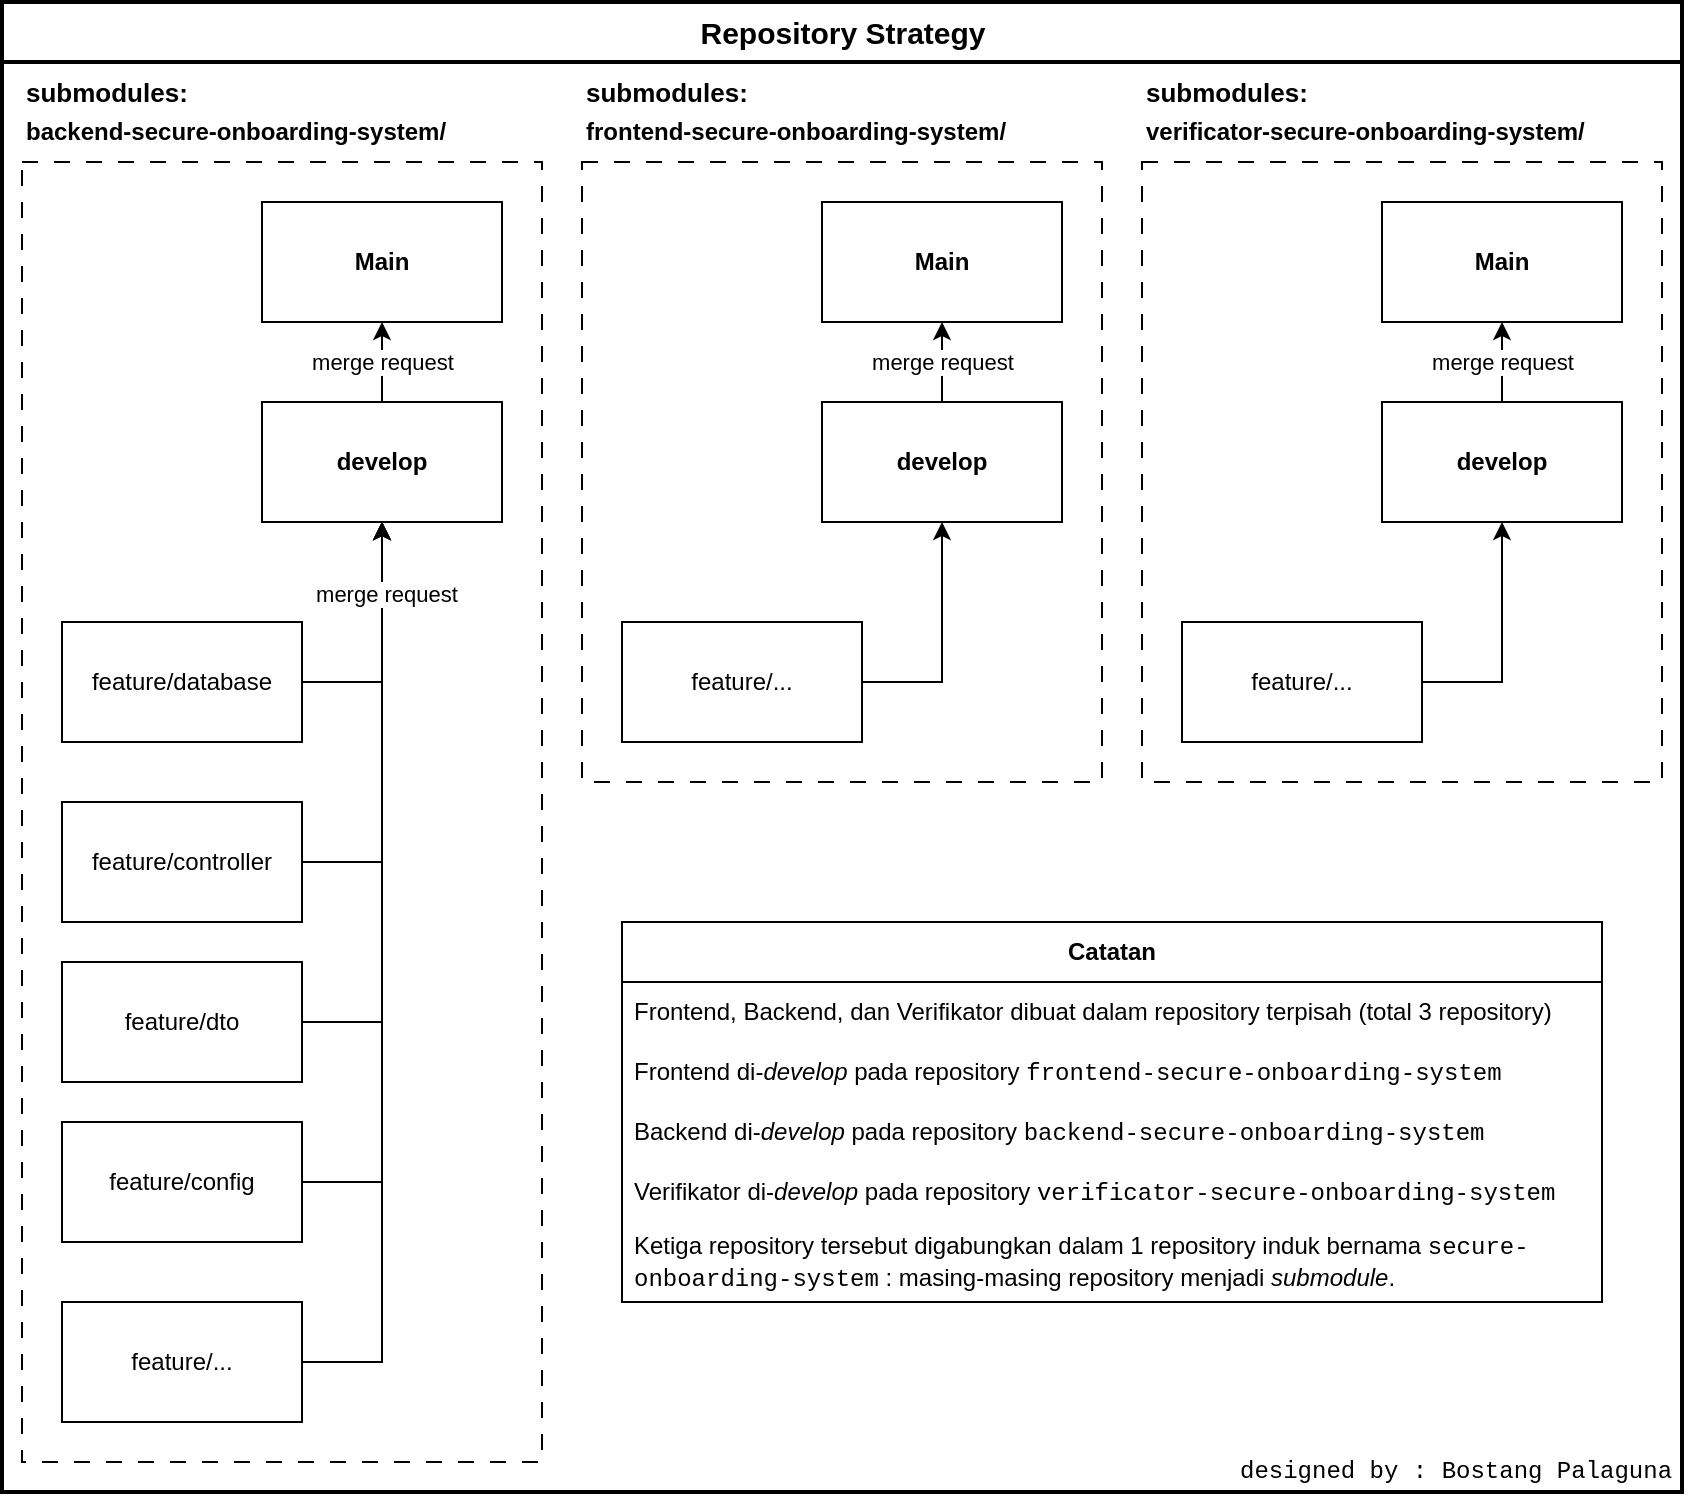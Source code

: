 <mxfile version="28.0.4" pages="4">
  <diagram name="repo-strategy" id="Ijkwq5MdsrLug1I2UaGn">
    <mxGraphModel dx="1379" dy="830" grid="1" gridSize="10" guides="1" tooltips="1" connect="1" arrows="1" fold="1" page="1" pageScale="1" pageWidth="850" pageHeight="1100" math="0" shadow="0">
      <root>
        <mxCell id="0" />
        <mxCell id="1" parent="0" />
        <mxCell id="tsODyIsi6_mWztc0vHWb-1" value="" style="rounded=0;whiteSpace=wrap;html=1;strokeWidth=2;fillColor=none;" vertex="1" parent="1">
          <mxGeometry x="110" y="100" width="840" height="745" as="geometry" />
        </mxCell>
        <mxCell id="70iU6fWhtxNAiHM2r75Q-20" value="" style="rounded=0;whiteSpace=wrap;html=1;fillColor=none;dashed=1;dashPattern=8 8;" parent="1" vertex="1">
          <mxGeometry x="120" y="180" width="260" height="650" as="geometry" />
        </mxCell>
        <mxCell id="70iU6fWhtxNAiHM2r75Q-36" value="" style="rounded=0;whiteSpace=wrap;html=1;fillColor=none;dashed=1;dashPattern=8 8;" parent="1" vertex="1">
          <mxGeometry x="400" y="180" width="260" height="310" as="geometry" />
        </mxCell>
        <mxCell id="70iU6fWhtxNAiHM2r75Q-1" value="&lt;b&gt;Main&lt;/b&gt;" style="rounded=0;whiteSpace=wrap;html=1;" parent="1" vertex="1">
          <mxGeometry x="240" y="200" width="120" height="60" as="geometry" />
        </mxCell>
        <mxCell id="70iU6fWhtxNAiHM2r75Q-16" style="edgeStyle=orthogonalEdgeStyle;rounded=0;orthogonalLoop=1;jettySize=auto;html=1;exitX=0.5;exitY=0;exitDx=0;exitDy=0;entryX=0.5;entryY=1;entryDx=0;entryDy=0;" parent="1" source="70iU6fWhtxNAiHM2r75Q-2" target="70iU6fWhtxNAiHM2r75Q-1" edge="1">
          <mxGeometry relative="1" as="geometry" />
        </mxCell>
        <mxCell id="70iU6fWhtxNAiHM2r75Q-2" value="&lt;b&gt;develop&lt;/b&gt;" style="rounded=0;whiteSpace=wrap;html=1;" parent="1" vertex="1">
          <mxGeometry x="240" y="300" width="120" height="60" as="geometry" />
        </mxCell>
        <mxCell id="70iU6fWhtxNAiHM2r75Q-6" style="edgeStyle=orthogonalEdgeStyle;rounded=0;orthogonalLoop=1;jettySize=auto;html=1;exitX=1;exitY=0.5;exitDx=0;exitDy=0;entryX=0.5;entryY=1;entryDx=0;entryDy=0;" parent="1" source="70iU6fWhtxNAiHM2r75Q-3" target="70iU6fWhtxNAiHM2r75Q-2" edge="1">
          <mxGeometry relative="1" as="geometry" />
        </mxCell>
        <mxCell id="70iU6fWhtxNAiHM2r75Q-3" value="feature/database" style="rounded=0;whiteSpace=wrap;html=1;" parent="1" vertex="1">
          <mxGeometry x="140" y="410" width="120" height="60" as="geometry" />
        </mxCell>
        <mxCell id="70iU6fWhtxNAiHM2r75Q-8" style="edgeStyle=orthogonalEdgeStyle;rounded=0;orthogonalLoop=1;jettySize=auto;html=1;exitX=1;exitY=0.5;exitDx=0;exitDy=0;entryX=0.5;entryY=1;entryDx=0;entryDy=0;" parent="1" source="70iU6fWhtxNAiHM2r75Q-7" target="70iU6fWhtxNAiHM2r75Q-2" edge="1">
          <mxGeometry relative="1" as="geometry" />
        </mxCell>
        <mxCell id="70iU6fWhtxNAiHM2r75Q-7" value="feature/controller" style="rounded=0;whiteSpace=wrap;html=1;" parent="1" vertex="1">
          <mxGeometry x="140" y="500" width="120" height="60" as="geometry" />
        </mxCell>
        <mxCell id="70iU6fWhtxNAiHM2r75Q-11" style="edgeStyle=orthogonalEdgeStyle;rounded=0;orthogonalLoop=1;jettySize=auto;html=1;exitX=1;exitY=0.5;exitDx=0;exitDy=0;entryX=0.5;entryY=1;entryDx=0;entryDy=0;" parent="1" source="70iU6fWhtxNAiHM2r75Q-9" target="70iU6fWhtxNAiHM2r75Q-2" edge="1">
          <mxGeometry relative="1" as="geometry" />
        </mxCell>
        <mxCell id="70iU6fWhtxNAiHM2r75Q-9" value="feature/dto" style="rounded=0;whiteSpace=wrap;html=1;" parent="1" vertex="1">
          <mxGeometry x="140" y="580" width="120" height="60" as="geometry" />
        </mxCell>
        <mxCell id="70iU6fWhtxNAiHM2r75Q-12" style="edgeStyle=orthogonalEdgeStyle;rounded=0;orthogonalLoop=1;jettySize=auto;html=1;exitX=1;exitY=0.5;exitDx=0;exitDy=0;entryX=0.5;entryY=1;entryDx=0;entryDy=0;" parent="1" source="70iU6fWhtxNAiHM2r75Q-10" target="70iU6fWhtxNAiHM2r75Q-2" edge="1">
          <mxGeometry relative="1" as="geometry" />
        </mxCell>
        <mxCell id="70iU6fWhtxNAiHM2r75Q-10" value="feature/config" style="rounded=0;whiteSpace=wrap;html=1;" parent="1" vertex="1">
          <mxGeometry x="140" y="660" width="120" height="60" as="geometry" />
        </mxCell>
        <mxCell id="70iU6fWhtxNAiHM2r75Q-14" style="edgeStyle=orthogonalEdgeStyle;rounded=0;orthogonalLoop=1;jettySize=auto;html=1;exitX=1;exitY=0.5;exitDx=0;exitDy=0;entryX=0.5;entryY=1;entryDx=0;entryDy=0;" parent="1" source="70iU6fWhtxNAiHM2r75Q-13" target="70iU6fWhtxNAiHM2r75Q-2" edge="1">
          <mxGeometry relative="1" as="geometry" />
        </mxCell>
        <mxCell id="70iU6fWhtxNAiHM2r75Q-17" value="merge request" style="edgeLabel;html=1;align=center;verticalAlign=middle;resizable=0;points=[];" parent="70iU6fWhtxNAiHM2r75Q-14" vertex="1" connectable="0">
          <mxGeometry x="0.844" y="-2" relative="1" as="geometry">
            <mxPoint as="offset" />
          </mxGeometry>
        </mxCell>
        <mxCell id="70iU6fWhtxNAiHM2r75Q-13" value="feature/..." style="rounded=0;whiteSpace=wrap;html=1;" parent="1" vertex="1">
          <mxGeometry x="140" y="750" width="120" height="60" as="geometry" />
        </mxCell>
        <mxCell id="70iU6fWhtxNAiHM2r75Q-18" value="merge request" style="edgeLabel;html=1;align=center;verticalAlign=middle;resizable=0;points=[];" parent="1" vertex="1" connectable="0">
          <mxGeometry x="300" y="280" as="geometry" />
        </mxCell>
        <mxCell id="70iU6fWhtxNAiHM2r75Q-21" value="&lt;b&gt;backend-secure-onboarding-system/&lt;/b&gt;" style="text;html=1;align=left;verticalAlign=middle;whiteSpace=wrap;rounded=0;" parent="1" vertex="1">
          <mxGeometry x="120" y="150" width="230" height="30" as="geometry" />
        </mxCell>
        <mxCell id="70iU6fWhtxNAiHM2r75Q-22" value="&lt;b&gt;Main&lt;/b&gt;" style="rounded=0;whiteSpace=wrap;html=1;" parent="1" vertex="1">
          <mxGeometry x="520" y="200" width="120" height="60" as="geometry" />
        </mxCell>
        <mxCell id="70iU6fWhtxNAiHM2r75Q-23" style="edgeStyle=orthogonalEdgeStyle;rounded=0;orthogonalLoop=1;jettySize=auto;html=1;exitX=0.5;exitY=0;exitDx=0;exitDy=0;entryX=0.5;entryY=1;entryDx=0;entryDy=0;" parent="1" source="70iU6fWhtxNAiHM2r75Q-24" target="70iU6fWhtxNAiHM2r75Q-22" edge="1">
          <mxGeometry relative="1" as="geometry" />
        </mxCell>
        <mxCell id="70iU6fWhtxNAiHM2r75Q-24" value="&lt;b&gt;develop&lt;/b&gt;" style="rounded=0;whiteSpace=wrap;html=1;" parent="1" vertex="1">
          <mxGeometry x="520" y="300" width="120" height="60" as="geometry" />
        </mxCell>
        <mxCell id="70iU6fWhtxNAiHM2r75Q-25" style="edgeStyle=orthogonalEdgeStyle;rounded=0;orthogonalLoop=1;jettySize=auto;html=1;exitX=1;exitY=0.5;exitDx=0;exitDy=0;entryX=0.5;entryY=1;entryDx=0;entryDy=0;" parent="1" source="70iU6fWhtxNAiHM2r75Q-26" target="70iU6fWhtxNAiHM2r75Q-24" edge="1">
          <mxGeometry relative="1" as="geometry" />
        </mxCell>
        <mxCell id="70iU6fWhtxNAiHM2r75Q-26" value="feature/..." style="rounded=0;whiteSpace=wrap;html=1;" parent="1" vertex="1">
          <mxGeometry x="420" y="410" width="120" height="60" as="geometry" />
        </mxCell>
        <mxCell id="70iU6fWhtxNAiHM2r75Q-37" value="merge request" style="edgeLabel;html=1;align=center;verticalAlign=middle;resizable=0;points=[];" parent="1" vertex="1" connectable="0">
          <mxGeometry x="580" y="280" as="geometry" />
        </mxCell>
        <mxCell id="70iU6fWhtxNAiHM2r75Q-38" value="&lt;b&gt;frontend-secure-onboarding-system/&lt;/b&gt;" style="text;html=1;align=left;verticalAlign=middle;whiteSpace=wrap;rounded=0;" parent="1" vertex="1">
          <mxGeometry x="400" y="150" width="230" height="30" as="geometry" />
        </mxCell>
        <mxCell id="plvoc5ZkC2QXYISkr5ZK-1" value="&lt;b&gt;verificator-secure-onboarding-system/&lt;/b&gt;" style="text;html=1;align=left;verticalAlign=middle;whiteSpace=wrap;rounded=0;" parent="1" vertex="1">
          <mxGeometry x="680" y="150" width="230" height="30" as="geometry" />
        </mxCell>
        <mxCell id="plvoc5ZkC2QXYISkr5ZK-2" value="" style="rounded=0;whiteSpace=wrap;html=1;fillColor=none;dashed=1;dashPattern=8 8;" parent="1" vertex="1">
          <mxGeometry x="680" y="180" width="260" height="310" as="geometry" />
        </mxCell>
        <mxCell id="plvoc5ZkC2QXYISkr5ZK-3" value="&lt;b&gt;Main&lt;/b&gt;" style="rounded=0;whiteSpace=wrap;html=1;" parent="1" vertex="1">
          <mxGeometry x="800" y="200" width="120" height="60" as="geometry" />
        </mxCell>
        <mxCell id="plvoc5ZkC2QXYISkr5ZK-4" style="edgeStyle=orthogonalEdgeStyle;rounded=0;orthogonalLoop=1;jettySize=auto;html=1;exitX=0.5;exitY=0;exitDx=0;exitDy=0;entryX=0.5;entryY=1;entryDx=0;entryDy=0;" parent="1" source="plvoc5ZkC2QXYISkr5ZK-5" target="plvoc5ZkC2QXYISkr5ZK-3" edge="1">
          <mxGeometry relative="1" as="geometry" />
        </mxCell>
        <mxCell id="plvoc5ZkC2QXYISkr5ZK-5" value="&lt;b&gt;develop&lt;/b&gt;" style="rounded=0;whiteSpace=wrap;html=1;" parent="1" vertex="1">
          <mxGeometry x="800" y="300" width="120" height="60" as="geometry" />
        </mxCell>
        <mxCell id="plvoc5ZkC2QXYISkr5ZK-6" style="edgeStyle=orthogonalEdgeStyle;rounded=0;orthogonalLoop=1;jettySize=auto;html=1;exitX=1;exitY=0.5;exitDx=0;exitDy=0;entryX=0.5;entryY=1;entryDx=0;entryDy=0;" parent="1" source="plvoc5ZkC2QXYISkr5ZK-7" target="plvoc5ZkC2QXYISkr5ZK-5" edge="1">
          <mxGeometry relative="1" as="geometry" />
        </mxCell>
        <mxCell id="plvoc5ZkC2QXYISkr5ZK-7" value="feature/..." style="rounded=0;whiteSpace=wrap;html=1;" parent="1" vertex="1">
          <mxGeometry x="700" y="410" width="120" height="60" as="geometry" />
        </mxCell>
        <mxCell id="plvoc5ZkC2QXYISkr5ZK-8" value="merge request" style="edgeLabel;html=1;align=center;verticalAlign=middle;resizable=0;points=[];" parent="1" vertex="1" connectable="0">
          <mxGeometry x="860" y="280" as="geometry" />
        </mxCell>
        <mxCell id="plvoc5ZkC2QXYISkr5ZK-9" value="&lt;b&gt;submodules:&lt;/b&gt;" style="text;html=1;align=left;verticalAlign=middle;whiteSpace=wrap;rounded=0;fontSize=13;" parent="1" vertex="1">
          <mxGeometry x="120" y="130" width="100" height="30" as="geometry" />
        </mxCell>
        <mxCell id="plvoc5ZkC2QXYISkr5ZK-10" value="&lt;b&gt;submodules:&lt;/b&gt;" style="text;html=1;align=left;verticalAlign=middle;whiteSpace=wrap;rounded=0;fontSize=13;" parent="1" vertex="1">
          <mxGeometry x="400" y="130" width="100" height="30" as="geometry" />
        </mxCell>
        <mxCell id="plvoc5ZkC2QXYISkr5ZK-11" value="&lt;b&gt;submodules:&lt;/b&gt;" style="text;html=1;align=left;verticalAlign=middle;whiteSpace=wrap;rounded=0;fontSize=13;" parent="1" vertex="1">
          <mxGeometry x="680" y="130" width="100" height="30" as="geometry" />
        </mxCell>
        <mxCell id="_SG5vonKgabBlp-IhY3U-1" value="designed by : Bostang Palaguna" style="text;html=1;align=left;verticalAlign=middle;whiteSpace=wrap;rounded=0;fontFamily=Courier New;" vertex="1" parent="1">
          <mxGeometry x="727" y="827" width="230" height="15" as="geometry" />
        </mxCell>
        <mxCell id="tsODyIsi6_mWztc0vHWb-2" value="" style="rounded=0;whiteSpace=wrap;html=1;strokeWidth=2;fillColor=none;" vertex="1" parent="1">
          <mxGeometry x="110" y="100" width="840" height="30" as="geometry" />
        </mxCell>
        <mxCell id="tsODyIsi6_mWztc0vHWb-3" value="&lt;b&gt;Repository Strategy&lt;/b&gt;" style="text;html=1;align=center;verticalAlign=middle;resizable=0;points=[];autosize=1;strokeColor=none;fillColor=none;fontSize=15;" vertex="1" parent="1">
          <mxGeometry x="445" y="100" width="170" height="30" as="geometry" />
        </mxCell>
        <mxCell id="tsODyIsi6_mWztc0vHWb-5" value="&lt;b&gt;Catatan&lt;/b&gt;" style="swimlane;fontStyle=0;childLayout=stackLayout;horizontal=1;startSize=30;horizontalStack=0;resizeParent=1;resizeParentMax=0;resizeLast=0;collapsible=1;marginBottom=0;whiteSpace=wrap;html=1;" vertex="1" parent="1">
          <mxGeometry x="420" y="560" width="490" height="190" as="geometry" />
        </mxCell>
        <mxCell id="tsODyIsi6_mWztc0vHWb-6" value="Frontend, Backend, dan Verifikator dibuat dalam repository terpisah (total 3 repository)" style="text;strokeColor=none;fillColor=none;align=left;verticalAlign=middle;spacingLeft=4;spacingRight=4;overflow=hidden;points=[[0,0.5],[1,0.5]];portConstraint=eastwest;rotatable=0;whiteSpace=wrap;html=1;" vertex="1" parent="tsODyIsi6_mWztc0vHWb-5">
          <mxGeometry y="30" width="490" height="30" as="geometry" />
        </mxCell>
        <mxCell id="tsODyIsi6_mWztc0vHWb-7" value="Frontend di-&lt;i&gt;develop &lt;/i&gt;pada repository &lt;font face=&quot;Courier New&quot;&gt;frontend-secure-onboarding-system&lt;/font&gt;" style="text;strokeColor=none;fillColor=none;align=left;verticalAlign=middle;spacingLeft=4;spacingRight=4;overflow=hidden;points=[[0,0.5],[1,0.5]];portConstraint=eastwest;rotatable=0;whiteSpace=wrap;html=1;" vertex="1" parent="tsODyIsi6_mWztc0vHWb-5">
          <mxGeometry y="60" width="490" height="30" as="geometry" />
        </mxCell>
        <mxCell id="tsODyIsi6_mWztc0vHWb-8" value="Backend di-&lt;i&gt;develop&amp;nbsp;&lt;/i&gt;pada repository&amp;nbsp;&lt;font face=&quot;Courier New&quot;&gt;backend-secure-onboarding-system&lt;/font&gt;" style="text;strokeColor=none;fillColor=none;align=left;verticalAlign=middle;spacingLeft=4;spacingRight=4;overflow=hidden;points=[[0,0.5],[1,0.5]];portConstraint=eastwest;rotatable=0;whiteSpace=wrap;html=1;" vertex="1" parent="tsODyIsi6_mWztc0vHWb-5">
          <mxGeometry y="90" width="490" height="30" as="geometry" />
        </mxCell>
        <mxCell id="tsODyIsi6_mWztc0vHWb-9" value="Verifikator di-&lt;i&gt;develop&amp;nbsp;&lt;/i&gt;pada repository&amp;nbsp;&lt;font face=&quot;Courier New&quot;&gt;verificator-secure-onboarding-system&lt;/font&gt;" style="text;strokeColor=none;fillColor=none;align=left;verticalAlign=middle;spacingLeft=4;spacingRight=4;overflow=hidden;points=[[0,0.5],[1,0.5]];portConstraint=eastwest;rotatable=0;whiteSpace=wrap;html=1;" vertex="1" parent="tsODyIsi6_mWztc0vHWb-5">
          <mxGeometry y="120" width="490" height="30" as="geometry" />
        </mxCell>
        <mxCell id="tsODyIsi6_mWztc0vHWb-12" value="Ketiga repository tersebut digabungkan dalam 1 repository induk bernama &lt;font face=&quot;Courier New&quot;&gt;secure-onboarding-system&lt;/font&gt; : masing-masing repository menjadi &lt;i&gt;submodule&lt;/i&gt;." style="text;strokeColor=none;fillColor=none;align=left;verticalAlign=middle;spacingLeft=4;spacingRight=4;overflow=hidden;points=[[0,0.5],[1,0.5]];portConstraint=eastwest;rotatable=0;whiteSpace=wrap;html=1;" vertex="1" parent="tsODyIsi6_mWztc0vHWb-5">
          <mxGeometry y="150" width="490" height="40" as="geometry" />
        </mxCell>
      </root>
    </mxGraphModel>
  </diagram>
  <diagram id="vKVPbGxo1R6fCYz8mEbB" name="deployment k8s_sandbox">
    <mxGraphModel dx="2850" dy="1203" grid="0" gridSize="10" guides="1" tooltips="1" connect="1" arrows="1" fold="1" page="1" pageScale="1" pageWidth="850" pageHeight="1100" background="none" math="0" shadow="0">
      <root>
        <mxCell id="0" />
        <mxCell id="1" parent="0" />
        <mxCell id="QWaBJyh-Y6fpFj4_1-cW-150" value="" style="rounded=1;whiteSpace=wrap;html=1;fillColor=none;" parent="1" vertex="1">
          <mxGeometry x="123.75" y="1850" width="513.25" height="399" as="geometry" />
        </mxCell>
        <mxCell id="QWaBJyh-Y6fpFj4_1-cW-66" value="" style="rounded=1;whiteSpace=wrap;html=1;" parent="1" vertex="1">
          <mxGeometry x="-1.5" y="336" width="202" height="398" as="geometry" />
        </mxCell>
        <mxCell id="QWaBJyh-Y6fpFj4_1-cW-58" value="" style="group" parent="1" vertex="1" connectable="0">
          <mxGeometry x="20" y="8" width="170" height="250" as="geometry" />
        </mxCell>
        <mxCell id="QWaBJyh-Y6fpFj4_1-cW-4" value="" style="rounded=1;whiteSpace=wrap;html=1;" parent="QWaBJyh-Y6fpFj4_1-cW-58" vertex="1">
          <mxGeometry y="30" width="140" height="220" as="geometry" />
        </mxCell>
        <mxCell id="QWaBJyh-Y6fpFj4_1-cW-1" value="container back-end" style="rounded=0;whiteSpace=wrap;html=1;" parent="QWaBJyh-Y6fpFj4_1-cW-58" vertex="1">
          <mxGeometry x="10" y="40" width="120" height="60" as="geometry" />
        </mxCell>
        <mxCell id="QWaBJyh-Y6fpFj4_1-cW-2" value="container front-end" style="rounded=0;whiteSpace=wrap;html=1;" parent="QWaBJyh-Y6fpFj4_1-cW-58" vertex="1">
          <mxGeometry x="10" y="110" width="120" height="60" as="geometry" />
        </mxCell>
        <mxCell id="QWaBJyh-Y6fpFj4_1-cW-3" value="container database" style="rounded=0;whiteSpace=wrap;html=1;" parent="QWaBJyh-Y6fpFj4_1-cW-58" vertex="1">
          <mxGeometry x="10" y="180" width="120" height="60" as="geometry" />
        </mxCell>
        <mxCell id="QWaBJyh-Y6fpFj4_1-cW-5" value="pod secure-onboarding-system" style="text;html=1;align=left;verticalAlign=middle;whiteSpace=wrap;rounded=0;" parent="QWaBJyh-Y6fpFj4_1-cW-58" vertex="1">
          <mxGeometry width="170" height="30" as="geometry" />
        </mxCell>
        <mxCell id="QWaBJyh-Y6fpFj4_1-cW-59" value="" style="group" parent="1" vertex="1" connectable="0">
          <mxGeometry x="14" y="347" width="190" height="387" as="geometry" />
        </mxCell>
        <mxCell id="QWaBJyh-Y6fpFj4_1-cW-18" value="" style="rounded=1;whiteSpace=wrap;html=1;" parent="QWaBJyh-Y6fpFj4_1-cW-59" vertex="1">
          <mxGeometry y="30" width="165" height="340" as="geometry" />
        </mxCell>
        <mxCell id="QWaBJyh-Y6fpFj4_1-cW-7" value="" style="rounded=1;whiteSpace=wrap;html=1;" parent="QWaBJyh-Y6fpFj4_1-cW-59" vertex="1">
          <mxGeometry x="12.5" y="60" width="140" height="80" as="geometry" />
        </mxCell>
        <mxCell id="QWaBJyh-Y6fpFj4_1-cW-8" value="container back-end" style="rounded=0;whiteSpace=wrap;html=1;" parent="QWaBJyh-Y6fpFj4_1-cW-59" vertex="1">
          <mxGeometry x="22.5" y="70" width="120" height="60" as="geometry" />
        </mxCell>
        <mxCell id="QWaBJyh-Y6fpFj4_1-cW-11" value="pod back-end" style="text;html=1;align=left;verticalAlign=middle;whiteSpace=wrap;rounded=0;" parent="QWaBJyh-Y6fpFj4_1-cW-59" vertex="1">
          <mxGeometry x="12.5" y="30" width="95" height="30" as="geometry" />
        </mxCell>
        <mxCell id="QWaBJyh-Y6fpFj4_1-cW-12" value="" style="rounded=1;whiteSpace=wrap;html=1;" parent="QWaBJyh-Y6fpFj4_1-cW-59" vertex="1">
          <mxGeometry x="12.5" y="170" width="140" height="80" as="geometry" />
        </mxCell>
        <mxCell id="QWaBJyh-Y6fpFj4_1-cW-13" value="container front-end" style="rounded=0;whiteSpace=wrap;html=1;" parent="QWaBJyh-Y6fpFj4_1-cW-59" vertex="1">
          <mxGeometry x="22.5" y="180" width="120" height="60" as="geometry" />
        </mxCell>
        <mxCell id="QWaBJyh-Y6fpFj4_1-cW-14" value="" style="rounded=1;whiteSpace=wrap;html=1;" parent="QWaBJyh-Y6fpFj4_1-cW-59" vertex="1">
          <mxGeometry x="12.5" y="280" width="140" height="80" as="geometry" />
        </mxCell>
        <mxCell id="QWaBJyh-Y6fpFj4_1-cW-15" value="container database" style="rounded=0;whiteSpace=wrap;html=1;" parent="QWaBJyh-Y6fpFj4_1-cW-59" vertex="1">
          <mxGeometry x="22.5" y="290" width="120" height="60" as="geometry" />
        </mxCell>
        <mxCell id="QWaBJyh-Y6fpFj4_1-cW-16" value="pod front-end" style="text;html=1;align=left;verticalAlign=middle;whiteSpace=wrap;rounded=0;" parent="QWaBJyh-Y6fpFj4_1-cW-59" vertex="1">
          <mxGeometry x="12.5" y="140" width="95" height="30" as="geometry" />
        </mxCell>
        <mxCell id="QWaBJyh-Y6fpFj4_1-cW-17" value="pod database" style="text;html=1;align=left;verticalAlign=middle;whiteSpace=wrap;rounded=0;" parent="QWaBJyh-Y6fpFj4_1-cW-59" vertex="1">
          <mxGeometry x="12.5" y="250" width="95" height="30" as="geometry" />
        </mxCell>
        <mxCell id="QWaBJyh-Y6fpFj4_1-cW-19" value="node secure-onboarding-system" style="text;html=1;align=left;verticalAlign=middle;whiteSpace=wrap;rounded=0;" parent="QWaBJyh-Y6fpFj4_1-cW-59" vertex="1">
          <mxGeometry width="190" height="30" as="geometry" />
        </mxCell>
        <mxCell id="QWaBJyh-Y6fpFj4_1-cW-20" value="container back-end" style="rounded=0;whiteSpace=wrap;html=1;" parent="QWaBJyh-Y6fpFj4_1-cW-59" vertex="1">
          <mxGeometry x="25.5" y="67" width="120" height="60" as="geometry" />
        </mxCell>
        <mxCell id="QWaBJyh-Y6fpFj4_1-cW-22" value="container front-end" style="rounded=0;whiteSpace=wrap;html=1;" parent="QWaBJyh-Y6fpFj4_1-cW-59" vertex="1">
          <mxGeometry x="25.5" y="176" width="120" height="60" as="geometry" />
        </mxCell>
        <mxCell id="QWaBJyh-Y6fpFj4_1-cW-23" value="container database" style="rounded=0;whiteSpace=wrap;html=1;" parent="QWaBJyh-Y6fpFj4_1-cW-59" vertex="1">
          <mxGeometry x="25.5" y="286" width="120" height="60" as="geometry" />
        </mxCell>
        <mxCell id="QWaBJyh-Y6fpFj4_1-cW-60" value="" style="group" parent="1" vertex="1" connectable="0">
          <mxGeometry x="238" y="346" width="402" height="383" as="geometry" />
        </mxCell>
        <mxCell id="QWaBJyh-Y6fpFj4_1-cW-83" value="&lt;span style=&quot;color: rgba(0, 0, 0, 0); font-family: monospace; font-size: 0px; text-align: start; text-wrap-mode: nowrap;&quot;&gt;%3CmxGraphModel%3E%3Croot%3E%3CmxCell%20id%3D%220%22%2F%3E%3CmxCell%20id%3D%221%22%20parent%3D%220%22%2F%3E%3CmxCell%20id%3D%222%22%20value%3D%22%22%20style%3D%22group%22%20vertex%3D%221%22%20connectable%3D%220%22%20parent%3D%221%22%3E%3CmxGeometry%20x%3D%22238%22%20y%3D%22346%22%20width%3D%22402%22%20height%3D%22383%22%20as%3D%22geometry%22%2F%3E%3C%2FmxCell%3E%3CmxCell%20id%3D%223%22%20value%3D%22%22%20style%3D%22rounded%3D1%3BwhiteSpace%3Dwrap%3Bhtml%3D1%3B%22%20vertex%3D%221%22%20parent%3D%222%22%3E%3CmxGeometry%20x%3D%22-12%22%20y%3D%22-15%22%20width%3D%22414%22%20height%3D%22291%22%20as%3D%22geometry%22%2F%3E%3C%2FmxCell%3E%3CmxCell%20id%3D%224%22%20value%3D%22%22%20style%3D%22rounded%3D1%3BwhiteSpace%3Dwrap%3Bhtml%3D1%3B%22%20vertex%3D%221%22%20parent%3D%222%22%3E%3CmxGeometry%20x%3D%22202.5%22%20y%3D%2235%22%20width%3D%22165%22%20height%3D%22120%22%20as%3D%22geometry%22%2F%3E%3C%2FmxCell%3E%3CmxCell%20id%3D%225%22%20value%3D%22%22%20style%3D%22rounded%3D1%3BwhiteSpace%3Dwrap%3Bhtml%3D1%3B%22%20vertex%3D%221%22%20parent%3D%222%22%3E%3CmxGeometry%20y%3D%2230%22%20width%3D%22165%22%20height%3D%22230%22%20as%3D%22geometry%22%2F%3E%3C%2FmxCell%3E%3CmxCell%20id%3D%226%22%20value%3D%22%22%20style%3D%22rounded%3D1%3BwhiteSpace%3Dwrap%3Bhtml%3D1%3B%22%20vertex%3D%221%22%20parent%3D%222%22%3E%3CmxGeometry%20x%3D%2212.5%22%20y%3D%2260%22%20width%3D%22140%22%20height%3D%2280%22%20as%3D%22geometry%22%2F%3E%3C%2FmxCell%3E%3CmxCell%20id%3D%227%22%20value%3D%22container%20back-end%22%20style%3D%22rounded%3D0%3BwhiteSpace%3Dwrap%3Bhtml%3D1%3B%22%20vertex%3D%221%22%20parent%3D%222%22%3E%3CmxGeometry%20x%3D%2222.5%22%20y%3D%2270%22%20width%3D%22120%22%20height%3D%2260%22%20as%3D%22geometry%22%2F%3E%3C%2FmxCell%3E%3CmxCell%20id%3D%228%22%20value%3D%22pod%20back-end%22%20style%3D%22text%3Bhtml%3D1%3Balign%3Dleft%3BverticalAlign%3Dmiddle%3BwhiteSpace%3Dwrap%3Brounded%3D0%3B%22%20vertex%3D%221%22%20parent%3D%222%22%3E%3CmxGeometry%20x%3D%2212.5%22%20y%3D%2230%22%20width%3D%2295%22%20height%3D%2230%22%20as%3D%22geometry%22%2F%3E%3C%2FmxCell%3E%3CmxCell%20id%3D%229%22%20value%3D%22%22%20style%3D%22rounded%3D1%3BwhiteSpace%3Dwrap%3Bhtml%3D1%3B%22%20vertex%3D%221%22%20parent%3D%222%22%3E%3CmxGeometry%20x%3D%2212.5%22%20y%3D%22170%22%20width%3D%22140%22%20height%3D%2280%22%20as%3D%22geometry%22%2F%3E%3C%2FmxCell%3E%3CmxCell%20id%3D%2210%22%20value%3D%22container%20front-end%22%20style%3D%22rounded%3D0%3BwhiteSpace%3Dwrap%3Bhtml%3D1%3B%22%20vertex%3D%221%22%20parent%3D%222%22%3E%3CmxGeometry%20x%3D%2222.5%22%20y%3D%22180%22%20width%3D%22120%22%20height%3D%2260%22%20as%3D%22geometry%22%2F%3E%3C%2FmxCell%3E%3CmxCell%20id%3D%2211%22%20value%3D%22%22%20style%3D%22rounded%3D1%3BwhiteSpace%3Dwrap%3Bhtml%3D1%3B%22%20vertex%3D%221%22%20parent%3D%222%22%3E%3CmxGeometry%20x%3D%22215%22%20y%3D%2265%22%20width%3D%22140%22%20height%3D%2280%22%20as%3D%22geometry%22%2F%3E%3C%2FmxCell%3E%3CmxCell%20id%3D%2212%22%20value%3D%22container%20database%22%20style%3D%22rounded%3D0%3BwhiteSpace%3Dwrap%3Bhtml%3D1%3B%22%20vertex%3D%221%22%20parent%3D%222%22%3E%3CmxGeometry%20x%3D%22225%22%20y%3D%2275%22%20width%3D%22120%22%20height%3D%2260%22%20as%3D%22geometry%22%2F%3E%3C%2FmxCell%3E%3CmxCell%20id%3D%2213%22%20value%3D%22pod%20front-end%22%20style%3D%22text%3Bhtml%3D1%3Balign%3Dleft%3BverticalAlign%3Dmiddle%3BwhiteSpace%3Dwrap%3Brounded%3D0%3B%22%20vertex%3D%221%22%20parent%3D%222%22%3E%3CmxGeometry%20x%3D%2212.5%22%20y%3D%22140%22%20width%3D%2295%22%20height%3D%2230%22%20as%3D%22geometry%22%2F%3E%3C%2FmxCell%3E%3CmxCell%20id%3D%2214%22%20value%3D%22pod%20database%22%20style%3D%22text%3Bhtml%3D1%3Balign%3Dleft%3BverticalAlign%3Dmiddle%3BwhiteSpace%3Dwrap%3Brounded%3D0%3B%22%20vertex%3D%221%22%20parent%3D%222%22%3E%3CmxGeometry%20x%3D%22215%22%20y%3D%2235%22%20width%3D%2295%22%20height%3D%2230%22%20as%3D%22geometry%22%2F%3E%3C%2FmxCell%3E%3CmxCell%20id%3D%2215%22%20value%3D%22node%20secure-onboarding-system%22%20style%3D%22text%3Bhtml%3D1%3Balign%3Dleft%3BverticalAlign%3Dmiddle%3BwhiteSpace%3Dwrap%3Brounded%3D0%3B%22%20vertex%3D%221%22%20parent%3D%222%22%3E%3CmxGeometry%20width%3D%22190%22%20height%3D%2230%22%20as%3D%22geometry%22%2F%3E%3C%2FmxCell%3E%3CmxCell%20id%3D%2216%22%20value%3D%22container%20back-end%22%20style%3D%22rounded%3D0%3BwhiteSpace%3Dwrap%3Bhtml%3D1%3B%22%20vertex%3D%221%22%20parent%3D%222%22%3E%3CmxGeometry%20x%3D%2225.5%22%20y%3D%2267%22%20width%3D%22120%22%20height%3D%2260%22%20as%3D%22geometry%22%2F%3E%3C%2FmxCell%3E%3CmxCell%20id%3D%2217%22%20value%3D%22container%20front-end%22%20style%3D%22rounded%3D0%3BwhiteSpace%3Dwrap%3Bhtml%3D1%3B%22%20vertex%3D%221%22%20parent%3D%222%22%3E%3CmxGeometry%20x%3D%2225.5%22%20y%3D%22176%22%20width%3D%22120%22%20height%3D%2260%22%20as%3D%22geometry%22%2F%3E%3C%2FmxCell%3E%3CmxCell%20id%3D%2218%22%20value%3D%22container%20database%22%20style%3D%22rounded%3D0%3BwhiteSpace%3Dwrap%3Bhtml%3D1%3B%22%20vertex%3D%221%22%20parent%3D%222%22%3E%3CmxGeometry%20x%3D%22228%22%20y%3D%2271%22%20width%3D%22120%22%20height%3D%2260%22%20as%3D%22geometry%22%2F%3E%3C%2FmxCell%3E%3CmxCell%20id%3D%2219%22%20value%3D%22node%20secure-onboarding-system-db%22%20style%3D%22text%3Bhtml%3D1%3Balign%3Dleft%3BverticalAlign%3Dmiddle%3BwhiteSpace%3Dwrap%3Brounded%3D0%3B%22%20vertex%3D%221%22%20parent%3D%222%22%3E%3CmxGeometry%20x%3D%22190%22%20width%3D%22202.5%22%20height%3D%2230%22%20as%3D%22geometry%22%2F%3E%3C%2FmxCell%3E%3C%2Froot%3E%3C%2FmxGraphModel%3E&lt;/span&gt;" style="rounded=1;whiteSpace=wrap;html=1;" parent="QWaBJyh-Y6fpFj4_1-cW-60" vertex="1">
          <mxGeometry x="-12" y="-15" width="414" height="291" as="geometry" />
        </mxCell>
        <mxCell id="QWaBJyh-Y6fpFj4_1-cW-38" value="" style="rounded=1;whiteSpace=wrap;html=1;" parent="QWaBJyh-Y6fpFj4_1-cW-60" vertex="1">
          <mxGeometry x="202.5" y="35" width="165" height="120" as="geometry" />
        </mxCell>
        <mxCell id="QWaBJyh-Y6fpFj4_1-cW-24" value="" style="rounded=1;whiteSpace=wrap;html=1;" parent="QWaBJyh-Y6fpFj4_1-cW-60" vertex="1">
          <mxGeometry y="30" width="165" height="230" as="geometry" />
        </mxCell>
        <mxCell id="QWaBJyh-Y6fpFj4_1-cW-25" value="" style="rounded=1;whiteSpace=wrap;html=1;" parent="QWaBJyh-Y6fpFj4_1-cW-60" vertex="1">
          <mxGeometry x="12.5" y="60" width="140" height="80" as="geometry" />
        </mxCell>
        <mxCell id="QWaBJyh-Y6fpFj4_1-cW-26" value="container back-end" style="rounded=0;whiteSpace=wrap;html=1;" parent="QWaBJyh-Y6fpFj4_1-cW-60" vertex="1">
          <mxGeometry x="22.5" y="70" width="120" height="60" as="geometry" />
        </mxCell>
        <mxCell id="QWaBJyh-Y6fpFj4_1-cW-27" value="pod back-end" style="text;html=1;align=left;verticalAlign=middle;whiteSpace=wrap;rounded=0;" parent="QWaBJyh-Y6fpFj4_1-cW-60" vertex="1">
          <mxGeometry x="12.5" y="30" width="95" height="30" as="geometry" />
        </mxCell>
        <mxCell id="QWaBJyh-Y6fpFj4_1-cW-28" value="" style="rounded=1;whiteSpace=wrap;html=1;" parent="QWaBJyh-Y6fpFj4_1-cW-60" vertex="1">
          <mxGeometry x="12.5" y="170" width="140" height="80" as="geometry" />
        </mxCell>
        <mxCell id="QWaBJyh-Y6fpFj4_1-cW-29" value="container front-end" style="rounded=0;whiteSpace=wrap;html=1;" parent="QWaBJyh-Y6fpFj4_1-cW-60" vertex="1">
          <mxGeometry x="22.5" y="180" width="120" height="60" as="geometry" />
        </mxCell>
        <mxCell id="QWaBJyh-Y6fpFj4_1-cW-30" value="" style="rounded=1;whiteSpace=wrap;html=1;" parent="QWaBJyh-Y6fpFj4_1-cW-60" vertex="1">
          <mxGeometry x="215" y="65" width="140" height="80" as="geometry" />
        </mxCell>
        <mxCell id="QWaBJyh-Y6fpFj4_1-cW-31" value="container database" style="rounded=0;whiteSpace=wrap;html=1;" parent="QWaBJyh-Y6fpFj4_1-cW-60" vertex="1">
          <mxGeometry x="225" y="75" width="120" height="60" as="geometry" />
        </mxCell>
        <mxCell id="QWaBJyh-Y6fpFj4_1-cW-32" value="pod front-end" style="text;html=1;align=left;verticalAlign=middle;whiteSpace=wrap;rounded=0;" parent="QWaBJyh-Y6fpFj4_1-cW-60" vertex="1">
          <mxGeometry x="12.5" y="140" width="95" height="30" as="geometry" />
        </mxCell>
        <mxCell id="QWaBJyh-Y6fpFj4_1-cW-33" value="pod database" style="text;html=1;align=left;verticalAlign=middle;whiteSpace=wrap;rounded=0;" parent="QWaBJyh-Y6fpFj4_1-cW-60" vertex="1">
          <mxGeometry x="215" y="35" width="95" height="30" as="geometry" />
        </mxCell>
        <mxCell id="QWaBJyh-Y6fpFj4_1-cW-34" value="node secure-onboarding-system" style="text;html=1;align=left;verticalAlign=middle;whiteSpace=wrap;rounded=0;" parent="QWaBJyh-Y6fpFj4_1-cW-60" vertex="1">
          <mxGeometry width="190" height="30" as="geometry" />
        </mxCell>
        <mxCell id="QWaBJyh-Y6fpFj4_1-cW-35" value="container back-end" style="rounded=0;whiteSpace=wrap;html=1;" parent="QWaBJyh-Y6fpFj4_1-cW-60" vertex="1">
          <mxGeometry x="25.5" y="67" width="120" height="60" as="geometry" />
        </mxCell>
        <mxCell id="QWaBJyh-Y6fpFj4_1-cW-36" value="container front-end" style="rounded=0;whiteSpace=wrap;html=1;" parent="QWaBJyh-Y6fpFj4_1-cW-60" vertex="1">
          <mxGeometry x="25.5" y="176" width="120" height="60" as="geometry" />
        </mxCell>
        <mxCell id="QWaBJyh-Y6fpFj4_1-cW-37" value="container database" style="rounded=0;whiteSpace=wrap;html=1;" parent="QWaBJyh-Y6fpFj4_1-cW-60" vertex="1">
          <mxGeometry x="228" y="71" width="120" height="60" as="geometry" />
        </mxCell>
        <mxCell id="QWaBJyh-Y6fpFj4_1-cW-39" value="node secure-onboarding-system-db" style="text;html=1;align=left;verticalAlign=middle;whiteSpace=wrap;rounded=0;" parent="QWaBJyh-Y6fpFj4_1-cW-60" vertex="1">
          <mxGeometry x="190" width="202.5" height="30" as="geometry" />
        </mxCell>
        <mxCell id="QWaBJyh-Y6fpFj4_1-cW-62" value="" style="group" parent="1" vertex="1" connectable="0">
          <mxGeometry x="676" y="344" width="452" height="383" as="geometry" />
        </mxCell>
        <mxCell id="QWaBJyh-Y6fpFj4_1-cW-121" value="" style="rounded=1;whiteSpace=wrap;html=1;" parent="QWaBJyh-Y6fpFj4_1-cW-62" vertex="1">
          <mxGeometry x="-10" y="-19" width="459" height="346" as="geometry" />
        </mxCell>
        <mxCell id="QWaBJyh-Y6fpFj4_1-cW-56" value="" style="rounded=1;whiteSpace=wrap;html=1;" parent="QWaBJyh-Y6fpFj4_1-cW-62" vertex="1">
          <mxGeometry x="121" y="197" width="165" height="118" as="geometry" />
        </mxCell>
        <mxCell id="QWaBJyh-Y6fpFj4_1-cW-40" value="" style="rounded=1;whiteSpace=wrap;html=1;" parent="QWaBJyh-Y6fpFj4_1-cW-62" vertex="1">
          <mxGeometry x="245.5" y="35" width="165" height="120" as="geometry" />
        </mxCell>
        <mxCell id="QWaBJyh-Y6fpFj4_1-cW-41" value="" style="rounded=1;whiteSpace=wrap;html=1;" parent="QWaBJyh-Y6fpFj4_1-cW-62" vertex="1">
          <mxGeometry y="30" width="165" height="118" as="geometry" />
        </mxCell>
        <mxCell id="QWaBJyh-Y6fpFj4_1-cW-42" value="" style="rounded=1;whiteSpace=wrap;html=1;" parent="QWaBJyh-Y6fpFj4_1-cW-62" vertex="1">
          <mxGeometry x="12.5" y="60" width="140" height="80" as="geometry" />
        </mxCell>
        <mxCell id="QWaBJyh-Y6fpFj4_1-cW-43" value="container back-end" style="rounded=0;whiteSpace=wrap;html=1;" parent="QWaBJyh-Y6fpFj4_1-cW-62" vertex="1">
          <mxGeometry x="22.5" y="70" width="120" height="60" as="geometry" />
        </mxCell>
        <mxCell id="QWaBJyh-Y6fpFj4_1-cW-44" value="pod back-end" style="text;html=1;align=left;verticalAlign=middle;whiteSpace=wrap;rounded=0;" parent="QWaBJyh-Y6fpFj4_1-cW-62" vertex="1">
          <mxGeometry x="12.5" y="30" width="95" height="30" as="geometry" />
        </mxCell>
        <mxCell id="QWaBJyh-Y6fpFj4_1-cW-45" value="" style="rounded=1;whiteSpace=wrap;html=1;" parent="QWaBJyh-Y6fpFj4_1-cW-62" vertex="1">
          <mxGeometry x="130.5" y="227" width="140" height="80" as="geometry" />
        </mxCell>
        <mxCell id="QWaBJyh-Y6fpFj4_1-cW-46" value="container front-end" style="rounded=0;whiteSpace=wrap;html=1;" parent="QWaBJyh-Y6fpFj4_1-cW-62" vertex="1">
          <mxGeometry x="140.5" y="237" width="120" height="60" as="geometry" />
        </mxCell>
        <mxCell id="QWaBJyh-Y6fpFj4_1-cW-47" value="" style="rounded=1;whiteSpace=wrap;html=1;" parent="QWaBJyh-Y6fpFj4_1-cW-62" vertex="1">
          <mxGeometry x="258" y="65" width="140" height="80" as="geometry" />
        </mxCell>
        <mxCell id="QWaBJyh-Y6fpFj4_1-cW-48" value="container database" style="rounded=0;whiteSpace=wrap;html=1;" parent="QWaBJyh-Y6fpFj4_1-cW-62" vertex="1">
          <mxGeometry x="268" y="75" width="120" height="60" as="geometry" />
        </mxCell>
        <mxCell id="QWaBJyh-Y6fpFj4_1-cW-49" value="pod front-end" style="text;html=1;align=left;verticalAlign=middle;whiteSpace=wrap;rounded=0;" parent="QWaBJyh-Y6fpFj4_1-cW-62" vertex="1">
          <mxGeometry x="130.5" y="197" width="95" height="30" as="geometry" />
        </mxCell>
        <mxCell id="QWaBJyh-Y6fpFj4_1-cW-50" value="pod database" style="text;html=1;align=left;verticalAlign=middle;whiteSpace=wrap;rounded=0;" parent="QWaBJyh-Y6fpFj4_1-cW-62" vertex="1">
          <mxGeometry x="258" y="35" width="95" height="30" as="geometry" />
        </mxCell>
        <mxCell id="QWaBJyh-Y6fpFj4_1-cW-51" value="node secure-onboarding-system-back-end" style="text;html=1;align=left;verticalAlign=middle;whiteSpace=wrap;rounded=0;" parent="QWaBJyh-Y6fpFj4_1-cW-62" vertex="1">
          <mxGeometry width="233" height="30" as="geometry" />
        </mxCell>
        <mxCell id="QWaBJyh-Y6fpFj4_1-cW-52" value="container back-end" style="rounded=0;whiteSpace=wrap;html=1;" parent="QWaBJyh-Y6fpFj4_1-cW-62" vertex="1">
          <mxGeometry x="25.5" y="67" width="120" height="60" as="geometry" />
        </mxCell>
        <mxCell id="QWaBJyh-Y6fpFj4_1-cW-53" value="container front-end" style="rounded=0;whiteSpace=wrap;html=1;" parent="QWaBJyh-Y6fpFj4_1-cW-62" vertex="1">
          <mxGeometry x="143.5" y="233" width="120" height="60" as="geometry" />
        </mxCell>
        <mxCell id="QWaBJyh-Y6fpFj4_1-cW-54" value="container database" style="rounded=0;whiteSpace=wrap;html=1;" parent="QWaBJyh-Y6fpFj4_1-cW-62" vertex="1">
          <mxGeometry x="271" y="71" width="120" height="60" as="geometry" />
        </mxCell>
        <mxCell id="QWaBJyh-Y6fpFj4_1-cW-55" value="node secure-onboarding-system-db" style="text;html=1;align=left;verticalAlign=middle;whiteSpace=wrap;rounded=0;" parent="QWaBJyh-Y6fpFj4_1-cW-62" vertex="1">
          <mxGeometry x="245.5" width="202.5" height="30" as="geometry" />
        </mxCell>
        <mxCell id="QWaBJyh-Y6fpFj4_1-cW-57" value="node secure-onboarding-system-front-end" style="text;html=1;align=left;verticalAlign=middle;whiteSpace=wrap;rounded=0;" parent="QWaBJyh-Y6fpFj4_1-cW-62" vertex="1">
          <mxGeometry x="121" y="161" width="232" height="30" as="geometry" />
        </mxCell>
        <mxCell id="QWaBJyh-Y6fpFj4_1-cW-63" value="&lt;font style=&quot;font-size: 30px;&quot;&gt;I&lt;/font&gt;" style="text;html=1;align=center;verticalAlign=middle;whiteSpace=wrap;rounded=0;" parent="1" vertex="1">
          <mxGeometry x="61" y="745" width="60" height="30" as="geometry" />
        </mxCell>
        <mxCell id="QWaBJyh-Y6fpFj4_1-cW-64" value="&lt;font style=&quot;font-size: 30px;&quot;&gt;II&lt;/font&gt;" style="text;html=1;align=center;verticalAlign=middle;whiteSpace=wrap;rounded=0;" parent="1" vertex="1">
          <mxGeometry x="434" y="745" width="60" height="30" as="geometry" />
        </mxCell>
        <mxCell id="QWaBJyh-Y6fpFj4_1-cW-65" value="&lt;font style=&quot;font-size: 30px;&quot;&gt;III&lt;/font&gt;" style="text;html=1;align=center;verticalAlign=middle;whiteSpace=wrap;rounded=0;" parent="1" vertex="1">
          <mxGeometry x="853" y="745" width="60" height="30" as="geometry" />
        </mxCell>
        <mxCell id="QWaBJyh-Y6fpFj4_1-cW-82" value="cluster secure-onboarding-system-1" style="text;html=1;align=left;verticalAlign=middle;whiteSpace=wrap;rounded=0;" parent="1" vertex="1">
          <mxGeometry x="-1.5" y="306" width="199.5" height="30" as="geometry" />
        </mxCell>
        <mxCell id="QWaBJyh-Y6fpFj4_1-cW-84" value="cluster secure-onboarding-system-2" style="text;html=1;align=left;verticalAlign=middle;whiteSpace=wrap;rounded=0;" parent="1" vertex="1">
          <mxGeometry x="228" y="299" width="199.5" height="30" as="geometry" />
        </mxCell>
        <mxCell id="QWaBJyh-Y6fpFj4_1-cW-122" value="cluster secure-onboarding-system-3" style="text;html=1;align=left;verticalAlign=middle;whiteSpace=wrap;rounded=0;" parent="1" vertex="1">
          <mxGeometry x="685" y="289" width="199.5" height="30" as="geometry" />
        </mxCell>
        <mxCell id="QWaBJyh-Y6fpFj4_1-cW-123" value="&lt;span style=&quot;color: rgba(0, 0, 0, 0); font-family: monospace; font-size: 0px; text-align: start; text-wrap-mode: nowrap;&quot;&gt;%3CmxGraphModel%3E%3Croot%3E%3CmxCell%20id%3D%220%22%2F%3E%3CmxCell%20id%3D%221%22%20parent%3D%220%22%2F%3E%3CmxCell%20id%3D%222%22%20value%3D%22%22%20style%3D%22group%22%20vertex%3D%221%22%20connectable%3D%220%22%20parent%3D%221%22%3E%3CmxGeometry%20x%3D%22238%22%20y%3D%22346%22%20width%3D%22402%22%20height%3D%22383%22%20as%3D%22geometry%22%2F%3E%3C%2FmxCell%3E%3CmxCell%20id%3D%223%22%20value%3D%22%22%20style%3D%22rounded%3D1%3BwhiteSpace%3Dwrap%3Bhtml%3D1%3B%22%20vertex%3D%221%22%20parent%3D%222%22%3E%3CmxGeometry%20x%3D%22-12%22%20y%3D%22-15%22%20width%3D%22414%22%20height%3D%22291%22%20as%3D%22geometry%22%2F%3E%3C%2FmxCell%3E%3CmxCell%20id%3D%224%22%20value%3D%22%22%20style%3D%22rounded%3D1%3BwhiteSpace%3Dwrap%3Bhtml%3D1%3B%22%20vertex%3D%221%22%20parent%3D%222%22%3E%3CmxGeometry%20x%3D%22202.5%22%20y%3D%2235%22%20width%3D%22165%22%20height%3D%22120%22%20as%3D%22geometry%22%2F%3E%3C%2FmxCell%3E%3CmxCell%20id%3D%225%22%20value%3D%22%22%20style%3D%22rounded%3D1%3BwhiteSpace%3Dwrap%3Bhtml%3D1%3B%22%20vertex%3D%221%22%20parent%3D%222%22%3E%3CmxGeometry%20y%3D%2230%22%20width%3D%22165%22%20height%3D%22230%22%20as%3D%22geometry%22%2F%3E%3C%2FmxCell%3E%3CmxCell%20id%3D%226%22%20value%3D%22%22%20style%3D%22rounded%3D1%3BwhiteSpace%3Dwrap%3Bhtml%3D1%3B%22%20vertex%3D%221%22%20parent%3D%222%22%3E%3CmxGeometry%20x%3D%2212.5%22%20y%3D%2260%22%20width%3D%22140%22%20height%3D%2280%22%20as%3D%22geometry%22%2F%3E%3C%2FmxCell%3E%3CmxCell%20id%3D%227%22%20value%3D%22container%20back-end%22%20style%3D%22rounded%3D0%3BwhiteSpace%3Dwrap%3Bhtml%3D1%3B%22%20vertex%3D%221%22%20parent%3D%222%22%3E%3CmxGeometry%20x%3D%2222.5%22%20y%3D%2270%22%20width%3D%22120%22%20height%3D%2260%22%20as%3D%22geometry%22%2F%3E%3C%2FmxCell%3E%3CmxCell%20id%3D%228%22%20value%3D%22pod%20back-end%22%20style%3D%22text%3Bhtml%3D1%3Balign%3Dleft%3BverticalAlign%3Dmiddle%3BwhiteSpace%3Dwrap%3Brounded%3D0%3B%22%20vertex%3D%221%22%20parent%3D%222%22%3E%3CmxGeometry%20x%3D%2212.5%22%20y%3D%2230%22%20width%3D%2295%22%20height%3D%2230%22%20as%3D%22geometry%22%2F%3E%3C%2FmxCell%3E%3CmxCell%20id%3D%229%22%20value%3D%22%22%20style%3D%22rounded%3D1%3BwhiteSpace%3Dwrap%3Bhtml%3D1%3B%22%20vertex%3D%221%22%20parent%3D%222%22%3E%3CmxGeometry%20x%3D%2212.5%22%20y%3D%22170%22%20width%3D%22140%22%20height%3D%2280%22%20as%3D%22geometry%22%2F%3E%3C%2FmxCell%3E%3CmxCell%20id%3D%2210%22%20value%3D%22container%20front-end%22%20style%3D%22rounded%3D0%3BwhiteSpace%3Dwrap%3Bhtml%3D1%3B%22%20vertex%3D%221%22%20parent%3D%222%22%3E%3CmxGeometry%20x%3D%2222.5%22%20y%3D%22180%22%20width%3D%22120%22%20height%3D%2260%22%20as%3D%22geometry%22%2F%3E%3C%2FmxCell%3E%3CmxCell%20id%3D%2211%22%20value%3D%22%22%20style%3D%22rounded%3D1%3BwhiteSpace%3Dwrap%3Bhtml%3D1%3B%22%20vertex%3D%221%22%20parent%3D%222%22%3E%3CmxGeometry%20x%3D%22215%22%20y%3D%2265%22%20width%3D%22140%22%20height%3D%2280%22%20as%3D%22geometry%22%2F%3E%3C%2FmxCell%3E%3CmxCell%20id%3D%2212%22%20value%3D%22container%20database%22%20style%3D%22rounded%3D0%3BwhiteSpace%3Dwrap%3Bhtml%3D1%3B%22%20vertex%3D%221%22%20parent%3D%222%22%3E%3CmxGeometry%20x%3D%22225%22%20y%3D%2275%22%20width%3D%22120%22%20height%3D%2260%22%20as%3D%22geometry%22%2F%3E%3C%2FmxCell%3E%3CmxCell%20id%3D%2213%22%20value%3D%22pod%20front-end%22%20style%3D%22text%3Bhtml%3D1%3Balign%3Dleft%3BverticalAlign%3Dmiddle%3BwhiteSpace%3Dwrap%3Brounded%3D0%3B%22%20vertex%3D%221%22%20parent%3D%222%22%3E%3CmxGeometry%20x%3D%2212.5%22%20y%3D%22140%22%20width%3D%2295%22%20height%3D%2230%22%20as%3D%22geometry%22%2F%3E%3C%2FmxCell%3E%3CmxCell%20id%3D%2214%22%20value%3D%22pod%20database%22%20style%3D%22text%3Bhtml%3D1%3Balign%3Dleft%3BverticalAlign%3Dmiddle%3BwhiteSpace%3Dwrap%3Brounded%3D0%3B%22%20vertex%3D%221%22%20parent%3D%222%22%3E%3CmxGeometry%20x%3D%22215%22%20y%3D%2235%22%20width%3D%2295%22%20height%3D%2230%22%20as%3D%22geometry%22%2F%3E%3C%2FmxCell%3E%3CmxCell%20id%3D%2215%22%20value%3D%22node%20secure-onboarding-system%22%20style%3D%22text%3Bhtml%3D1%3Balign%3Dleft%3BverticalAlign%3Dmiddle%3BwhiteSpace%3Dwrap%3Brounded%3D0%3B%22%20vertex%3D%221%22%20parent%3D%222%22%3E%3CmxGeometry%20width%3D%22190%22%20height%3D%2230%22%20as%3D%22geometry%22%2F%3E%3C%2FmxCell%3E%3CmxCell%20id%3D%2216%22%20value%3D%22container%20back-end%22%20style%3D%22rounded%3D0%3BwhiteSpace%3Dwrap%3Bhtml%3D1%3B%22%20vertex%3D%221%22%20parent%3D%222%22%3E%3CmxGeometry%20x%3D%2225.5%22%20y%3D%2267%22%20width%3D%22120%22%20height%3D%2260%22%20as%3D%22geometry%22%2F%3E%3C%2FmxCell%3E%3CmxCell%20id%3D%2217%22%20value%3D%22container%20front-end%22%20style%3D%22rounded%3D0%3BwhiteSpace%3Dwrap%3Bhtml%3D1%3B%22%20vertex%3D%221%22%20parent%3D%222%22%3E%3CmxGeometry%20x%3D%2225.5%22%20y%3D%22176%22%20width%3D%22120%22%20height%3D%2260%22%20as%3D%22geometry%22%2F%3E%3C%2FmxCell%3E%3CmxCell%20id%3D%2218%22%20value%3D%22container%20database%22%20style%3D%22rounded%3D0%3BwhiteSpace%3Dwrap%3Bhtml%3D1%3B%22%20vertex%3D%221%22%20parent%3D%222%22%3E%3CmxGeometry%20x%3D%22228%22%20y%3D%2271%22%20width%3D%22120%22%20height%3D%2260%22%20as%3D%22geometry%22%2F%3E%3C%2FmxCell%3E%3CmxCell%20id%3D%2219%22%20value%3D%22node%20secure-onboarding-system-db%22%20style%3D%22text%3Bhtml%3D1%3Balign%3Dleft%3BverticalAlign%3Dmiddle%3BwhiteSpace%3Dwrap%3Brounded%3D0%3B%22%20vertex%3D%221%22%20parent%3D%222%22%3E%3CmxGeometry%20x%3D%22190%22%20width%3D%22202.5%22%20height%3D%2230%22%20as%3D%22geometry%22%2F%3E%3C%2FmxCell%3E%3C%2Froot%3E%3C%2FmxGraphModel%3E&lt;/span&gt;" style="rounded=1;whiteSpace=wrap;html=1;" parent="1" vertex="1">
          <mxGeometry x="518" y="1437" width="414" height="291" as="geometry" />
        </mxCell>
        <mxCell id="QWaBJyh-Y6fpFj4_1-cW-140" value="cluster secure-onboarding-system-2" style="text;html=1;align=left;verticalAlign=middle;whiteSpace=wrap;rounded=0;" parent="1" vertex="1">
          <mxGeometry x="67" y="1147" width="199.5" height="30" as="geometry" />
        </mxCell>
        <mxCell id="QWaBJyh-Y6fpFj4_1-cW-143" value="" style="group" parent="1" vertex="1" connectable="0">
          <mxGeometry x="341" y="1204" width="202.5" height="155" as="geometry" />
        </mxCell>
        <mxCell id="QWaBJyh-Y6fpFj4_1-cW-139" value="node secure-onboarding-system-db" style="text;html=1;align=left;verticalAlign=middle;whiteSpace=wrap;rounded=0;" parent="QWaBJyh-Y6fpFj4_1-cW-143" vertex="1">
          <mxGeometry width="202.5" height="30" as="geometry" />
        </mxCell>
        <mxCell id="QWaBJyh-Y6fpFj4_1-cW-141" value="" style="group" parent="QWaBJyh-Y6fpFj4_1-cW-143" vertex="1" connectable="0">
          <mxGeometry x="12.5" y="35" width="165" height="120" as="geometry" />
        </mxCell>
        <mxCell id="QWaBJyh-Y6fpFj4_1-cW-124" value="" style="rounded=1;whiteSpace=wrap;html=1;" parent="QWaBJyh-Y6fpFj4_1-cW-141" vertex="1">
          <mxGeometry width="165" height="120" as="geometry" />
        </mxCell>
        <mxCell id="QWaBJyh-Y6fpFj4_1-cW-131" value="" style="rounded=1;whiteSpace=wrap;html=1;" parent="QWaBJyh-Y6fpFj4_1-cW-141" vertex="1">
          <mxGeometry x="12.5" y="30" width="140" height="80" as="geometry" />
        </mxCell>
        <mxCell id="QWaBJyh-Y6fpFj4_1-cW-132" value="container database" style="rounded=0;whiteSpace=wrap;html=1;" parent="QWaBJyh-Y6fpFj4_1-cW-141" vertex="1">
          <mxGeometry x="22.5" y="40" width="120" height="60" as="geometry" />
        </mxCell>
        <mxCell id="QWaBJyh-Y6fpFj4_1-cW-134" value="pod database" style="text;html=1;align=left;verticalAlign=middle;whiteSpace=wrap;rounded=0;" parent="QWaBJyh-Y6fpFj4_1-cW-141" vertex="1">
          <mxGeometry x="12.5" width="95" height="30" as="geometry" />
        </mxCell>
        <mxCell id="QWaBJyh-Y6fpFj4_1-cW-144" value="" style="group" parent="1" vertex="1" connectable="0">
          <mxGeometry x="65" y="1230" width="190" height="260" as="geometry" />
        </mxCell>
        <mxCell id="QWaBJyh-Y6fpFj4_1-cW-125" value="" style="rounded=1;whiteSpace=wrap;html=1;" parent="QWaBJyh-Y6fpFj4_1-cW-144" vertex="1">
          <mxGeometry y="30" width="165" height="230" as="geometry" />
        </mxCell>
        <mxCell id="QWaBJyh-Y6fpFj4_1-cW-126" value="" style="rounded=1;whiteSpace=wrap;html=1;" parent="QWaBJyh-Y6fpFj4_1-cW-144" vertex="1">
          <mxGeometry x="12.5" y="60" width="140" height="80" as="geometry" />
        </mxCell>
        <mxCell id="QWaBJyh-Y6fpFj4_1-cW-127" value="container back-end" style="rounded=0;whiteSpace=wrap;html=1;" parent="QWaBJyh-Y6fpFj4_1-cW-144" vertex="1">
          <mxGeometry x="22.5" y="70" width="120" height="60" as="geometry" />
        </mxCell>
        <mxCell id="QWaBJyh-Y6fpFj4_1-cW-128" value="pod back-end" style="text;html=1;align=left;verticalAlign=middle;whiteSpace=wrap;rounded=0;" parent="QWaBJyh-Y6fpFj4_1-cW-144" vertex="1">
          <mxGeometry x="12.5" y="30" width="95" height="30" as="geometry" />
        </mxCell>
        <mxCell id="QWaBJyh-Y6fpFj4_1-cW-129" value="" style="rounded=1;whiteSpace=wrap;html=1;" parent="QWaBJyh-Y6fpFj4_1-cW-144" vertex="1">
          <mxGeometry x="12.5" y="170" width="140" height="80" as="geometry" />
        </mxCell>
        <mxCell id="QWaBJyh-Y6fpFj4_1-cW-130" value="container front-end" style="rounded=0;whiteSpace=wrap;html=1;" parent="QWaBJyh-Y6fpFj4_1-cW-144" vertex="1">
          <mxGeometry x="22.5" y="180" width="120" height="60" as="geometry" />
        </mxCell>
        <mxCell id="QWaBJyh-Y6fpFj4_1-cW-133" value="pod front-end" style="text;html=1;align=left;verticalAlign=middle;whiteSpace=wrap;rounded=0;" parent="QWaBJyh-Y6fpFj4_1-cW-144" vertex="1">
          <mxGeometry x="12.5" y="140" width="95" height="30" as="geometry" />
        </mxCell>
        <mxCell id="QWaBJyh-Y6fpFj4_1-cW-135" value="node secure-onboarding-system" style="text;html=1;align=left;verticalAlign=middle;whiteSpace=wrap;rounded=0;" parent="QWaBJyh-Y6fpFj4_1-cW-144" vertex="1">
          <mxGeometry width="190" height="30" as="geometry" />
        </mxCell>
        <mxCell id="QWaBJyh-Y6fpFj4_1-cW-145" value="PV" style="shape=cylinder3;whiteSpace=wrap;html=1;boundedLbl=1;backgroundOutline=1;size=15;" parent="1" vertex="1">
          <mxGeometry x="406" y="1385" width="60" height="80" as="geometry" />
        </mxCell>
        <mxCell id="QWaBJyh-Y6fpFj4_1-cW-146" value="" style="edgeStyle=orthogonalEdgeStyle;rounded=0;orthogonalLoop=1;jettySize=auto;html=1;" parent="1" source="QWaBJyh-Y6fpFj4_1-cW-124" target="QWaBJyh-Y6fpFj4_1-cW-145" edge="1">
          <mxGeometry relative="1" as="geometry" />
        </mxCell>
        <mxCell id="QWaBJyh-Y6fpFj4_1-cW-163" value="PV" style="shape=cylinder3;whiteSpace=wrap;html=1;boundedLbl=1;backgroundOutline=1;size=15;" parent="1" vertex="1">
          <mxGeometry x="458" y="2028" width="60" height="80" as="geometry" />
        </mxCell>
        <mxCell id="QWaBJyh-Y6fpFj4_1-cW-158" value="pod back-end" style="text;html=1;align=left;verticalAlign=middle;whiteSpace=wrap;rounded=0;" parent="1" vertex="1">
          <mxGeometry x="183" y="1889" width="95" height="30" as="geometry" />
        </mxCell>
        <mxCell id="QWaBJyh-Y6fpFj4_1-cW-162" value="node secure-onboarding-system" style="text;html=1;align=left;verticalAlign=middle;whiteSpace=wrap;rounded=0;" parent="1" vertex="1">
          <mxGeometry x="180" y="1857" width="190" height="30" as="geometry" />
        </mxCell>
        <mxCell id="QWaBJyh-Y6fpFj4_1-cW-179" value="" style="group" parent="1" vertex="1" connectable="0">
          <mxGeometry x="186" y="1922" width="444" height="253" as="geometry" />
        </mxCell>
        <mxCell id="QWaBJyh-Y6fpFj4_1-cW-165" value="" style="group" parent="QWaBJyh-Y6fpFj4_1-cW-179" vertex="1" connectable="0">
          <mxGeometry x="3.5" y="4" width="140" height="80" as="geometry" />
        </mxCell>
        <mxCell id="QWaBJyh-Y6fpFj4_1-cW-156" value="" style="rounded=1;whiteSpace=wrap;html=1;" parent="QWaBJyh-Y6fpFj4_1-cW-165" vertex="1">
          <mxGeometry width="140" height="80" as="geometry" />
        </mxCell>
        <mxCell id="QWaBJyh-Y6fpFj4_1-cW-157" value="container back-end" style="rounded=0;whiteSpace=wrap;html=1;" parent="QWaBJyh-Y6fpFj4_1-cW-165" vertex="1">
          <mxGeometry x="10" y="10" width="120" height="60" as="geometry" />
        </mxCell>
        <mxCell id="QWaBJyh-Y6fpFj4_1-cW-167" value="" style="group" parent="QWaBJyh-Y6fpFj4_1-cW-179" vertex="1" connectable="0">
          <mxGeometry width="140" height="80" as="geometry" />
        </mxCell>
        <mxCell id="QWaBJyh-Y6fpFj4_1-cW-168" value="" style="rounded=1;whiteSpace=wrap;html=1;" parent="QWaBJyh-Y6fpFj4_1-cW-167" vertex="1">
          <mxGeometry width="140" height="80" as="geometry" />
        </mxCell>
        <mxCell id="QWaBJyh-Y6fpFj4_1-cW-169" value="container back-end" style="rounded=0;whiteSpace=wrap;html=1;" parent="QWaBJyh-Y6fpFj4_1-cW-167" vertex="1">
          <mxGeometry x="10" y="10" width="120" height="60" as="geometry" />
        </mxCell>
        <mxCell id="QWaBJyh-Y6fpFj4_1-cW-170" value="" style="group" parent="QWaBJyh-Y6fpFj4_1-cW-167" vertex="1" connectable="0">
          <mxGeometry x="-3" y="-4" width="140" height="80" as="geometry" />
        </mxCell>
        <mxCell id="QWaBJyh-Y6fpFj4_1-cW-171" value="" style="rounded=1;whiteSpace=wrap;html=1;" parent="QWaBJyh-Y6fpFj4_1-cW-170" vertex="1">
          <mxGeometry width="140" height="80" as="geometry" />
        </mxCell>
        <mxCell id="QWaBJyh-Y6fpFj4_1-cW-172" value="container back-end" style="rounded=0;whiteSpace=wrap;html=1;" parent="QWaBJyh-Y6fpFj4_1-cW-170" vertex="1">
          <mxGeometry x="10" y="10" width="120" height="60" as="geometry" />
        </mxCell>
        <mxCell id="QWaBJyh-Y6fpFj4_1-cW-155" value="" style="rounded=1;whiteSpace=wrap;html=1;fillColor=none;" parent="QWaBJyh-Y6fpFj4_1-cW-179" vertex="1">
          <mxGeometry x="-47" y="-42" width="487" height="295" as="geometry" />
        </mxCell>
        <mxCell id="QWaBJyh-Y6fpFj4_1-cW-230" value="PV claim" style="text;html=1;align=left;verticalAlign=middle;whiteSpace=wrap;rounded=0;" parent="QWaBJyh-Y6fpFj4_1-cW-179" vertex="1">
          <mxGeometry x="382" y="69" width="62" height="30" as="geometry" />
        </mxCell>
        <mxCell id="QWaBJyh-Y6fpFj4_1-cW-231" value="WAL" style="text;html=1;align=left;verticalAlign=middle;whiteSpace=wrap;rounded=0;" parent="QWaBJyh-Y6fpFj4_1-cW-179" vertex="1">
          <mxGeometry x="290" y="204" width="35" height="30" as="geometry" />
        </mxCell>
        <mxCell id="QWaBJyh-Y6fpFj4_1-cW-180" value="" style="group" parent="1" vertex="1" connectable="0">
          <mxGeometry x="183" y="2046" width="144" height="118" as="geometry" />
        </mxCell>
        <mxCell id="QWaBJyh-Y6fpFj4_1-cW-161" value="pod front-end" style="text;html=1;align=left;verticalAlign=middle;whiteSpace=wrap;rounded=0;" parent="QWaBJyh-Y6fpFj4_1-cW-180" vertex="1">
          <mxGeometry width="95" height="30" as="geometry" />
        </mxCell>
        <mxCell id="QWaBJyh-Y6fpFj4_1-cW-166" value="" style="group" parent="QWaBJyh-Y6fpFj4_1-cW-180" vertex="1" connectable="0">
          <mxGeometry x="4" y="38" width="140" height="80" as="geometry" />
        </mxCell>
        <mxCell id="QWaBJyh-Y6fpFj4_1-cW-159" value="" style="rounded=1;whiteSpace=wrap;html=1;" parent="QWaBJyh-Y6fpFj4_1-cW-166" vertex="1">
          <mxGeometry width="140" height="80" as="geometry" />
        </mxCell>
        <mxCell id="QWaBJyh-Y6fpFj4_1-cW-160" value="container front-end" style="rounded=0;whiteSpace=wrap;html=1;" parent="QWaBJyh-Y6fpFj4_1-cW-166" vertex="1">
          <mxGeometry x="10" y="10" width="120" height="60" as="geometry" />
        </mxCell>
        <mxCell id="QWaBJyh-Y6fpFj4_1-cW-173" value="" style="group" parent="QWaBJyh-Y6fpFj4_1-cW-166" vertex="1" connectable="0">
          <mxGeometry x="-3" y="-4" width="140" height="80" as="geometry" />
        </mxCell>
        <mxCell id="QWaBJyh-Y6fpFj4_1-cW-174" value="" style="rounded=1;whiteSpace=wrap;html=1;" parent="QWaBJyh-Y6fpFj4_1-cW-173" vertex="1">
          <mxGeometry width="140" height="80" as="geometry" />
        </mxCell>
        <mxCell id="QWaBJyh-Y6fpFj4_1-cW-175" value="container front-end" style="rounded=0;whiteSpace=wrap;html=1;" parent="QWaBJyh-Y6fpFj4_1-cW-173" vertex="1">
          <mxGeometry x="10" y="10" width="120" height="60" as="geometry" />
        </mxCell>
        <mxCell id="QWaBJyh-Y6fpFj4_1-cW-176" value="" style="group" parent="QWaBJyh-Y6fpFj4_1-cW-173" vertex="1" connectable="0">
          <mxGeometry x="-3" y="-5" width="140" height="80" as="geometry" />
        </mxCell>
        <mxCell id="QWaBJyh-Y6fpFj4_1-cW-177" value="" style="rounded=1;whiteSpace=wrap;html=1;" parent="QWaBJyh-Y6fpFj4_1-cW-176" vertex="1">
          <mxGeometry width="140" height="80" as="geometry" />
        </mxCell>
        <mxCell id="QWaBJyh-Y6fpFj4_1-cW-178" value="container front-end" style="rounded=0;whiteSpace=wrap;html=1;" parent="QWaBJyh-Y6fpFj4_1-cW-176" vertex="1">
          <mxGeometry x="10" y="10" width="120" height="60" as="geometry" />
        </mxCell>
        <mxCell id="QWaBJyh-Y6fpFj4_1-cW-221" value="&lt;i&gt;1..n1&lt;/i&gt;" style="text;html=1;align=left;verticalAlign=middle;whiteSpace=wrap;rounded=0;" parent="QWaBJyh-Y6fpFj4_1-cW-180" vertex="1">
          <mxGeometry x="111" y="4" width="14.5" height="30" as="geometry" />
        </mxCell>
        <mxCell id="QWaBJyh-Y6fpFj4_1-cW-181" style="edgeStyle=orthogonalEdgeStyle;rounded=0;orthogonalLoop=1;jettySize=auto;html=1;exitX=0;exitY=0.5;exitDx=0;exitDy=0;entryX=-0.004;entryY=0.563;entryDx=0;entryDy=0;entryPerimeter=0;" parent="1" source="QWaBJyh-Y6fpFj4_1-cW-171" target="QWaBJyh-Y6fpFj4_1-cW-177" edge="1">
          <mxGeometry relative="1" as="geometry" />
        </mxCell>
        <mxCell id="QWaBJyh-Y6fpFj4_1-cW-183" style="edgeStyle=orthogonalEdgeStyle;rounded=0;orthogonalLoop=1;jettySize=auto;html=1;entryX=0;entryY=0.5;entryDx=0;entryDy=0;" parent="1" edge="1">
          <mxGeometry relative="1" as="geometry">
            <mxPoint x="179" y="2119" as="sourcePoint" />
            <mxPoint x="183" y="1957" as="targetPoint" />
            <Array as="points">
              <mxPoint x="179" y="2120" />
              <mxPoint x="160" y="2120" />
              <mxPoint x="160" y="1957" />
            </Array>
          </mxGeometry>
        </mxCell>
        <mxCell id="QWaBJyh-Y6fpFj4_1-cW-184" value="API" style="edgeLabel;html=1;align=center;verticalAlign=middle;resizable=0;points=[];" parent="QWaBJyh-Y6fpFj4_1-cW-183" vertex="1" connectable="0">
          <mxGeometry x="0.191" relative="1" as="geometry">
            <mxPoint y="15" as="offset" />
          </mxGeometry>
        </mxCell>
        <mxCell id="QWaBJyh-Y6fpFj4_1-cW-149" value="" style="group" parent="1" vertex="1" connectable="0">
          <mxGeometry x="399" y="1889" width="171.5" height="125" as="geometry" />
        </mxCell>
        <mxCell id="QWaBJyh-Y6fpFj4_1-cW-151" value="" style="rounded=1;whiteSpace=wrap;html=1;" parent="QWaBJyh-Y6fpFj4_1-cW-149" vertex="1">
          <mxGeometry x="12.5" y="30" width="140" height="80" as="geometry" />
        </mxCell>
        <mxCell id="QWaBJyh-Y6fpFj4_1-cW-152" value="container database" style="rounded=0;whiteSpace=wrap;html=1;" parent="QWaBJyh-Y6fpFj4_1-cW-149" vertex="1">
          <mxGeometry x="22.5" y="40" width="120" height="60" as="geometry" />
        </mxCell>
        <mxCell id="QWaBJyh-Y6fpFj4_1-cW-153" value="pod database" style="text;html=1;align=left;verticalAlign=middle;whiteSpace=wrap;rounded=0;" parent="QWaBJyh-Y6fpFj4_1-cW-149" vertex="1">
          <mxGeometry x="12.5" width="95" height="30" as="geometry" />
        </mxCell>
        <mxCell id="QWaBJyh-Y6fpFj4_1-cW-185" value="" style="group" parent="QWaBJyh-Y6fpFj4_1-cW-149" vertex="1" connectable="0">
          <mxGeometry x="3.5" y="2" width="168" height="123" as="geometry" />
        </mxCell>
        <mxCell id="QWaBJyh-Y6fpFj4_1-cW-186" value="" style="rounded=1;whiteSpace=wrap;html=1;" parent="QWaBJyh-Y6fpFj4_1-cW-185" vertex="1">
          <mxGeometry x="12.5" y="30" width="140" height="80" as="geometry" />
        </mxCell>
        <mxCell id="QWaBJyh-Y6fpFj4_1-cW-187" value="container database" style="rounded=0;whiteSpace=wrap;html=1;" parent="QWaBJyh-Y6fpFj4_1-cW-185" vertex="1">
          <mxGeometry x="22.5" y="40" width="120" height="60" as="geometry" />
        </mxCell>
        <mxCell id="QWaBJyh-Y6fpFj4_1-cW-189" value="" style="group" parent="QWaBJyh-Y6fpFj4_1-cW-185" vertex="1" connectable="0">
          <mxGeometry x="3" y="3" width="165" height="120" as="geometry" />
        </mxCell>
        <mxCell id="QWaBJyh-Y6fpFj4_1-cW-190" value="" style="rounded=1;whiteSpace=wrap;html=1;" parent="QWaBJyh-Y6fpFj4_1-cW-189" vertex="1">
          <mxGeometry x="12.5" y="30" width="140" height="80" as="geometry" />
        </mxCell>
        <mxCell id="QWaBJyh-Y6fpFj4_1-cW-191" value="container database" style="rounded=0;whiteSpace=wrap;html=1;" parent="QWaBJyh-Y6fpFj4_1-cW-189" vertex="1">
          <mxGeometry x="22.5" y="40" width="120" height="60" as="geometry" />
        </mxCell>
        <mxCell id="QWaBJyh-Y6fpFj4_1-cW-218" value="&lt;i&gt;1..n3&lt;/i&gt;" style="text;html=1;align=left;verticalAlign=middle;whiteSpace=wrap;rounded=0;" parent="QWaBJyh-Y6fpFj4_1-cW-189" vertex="1">
          <mxGeometry x="129.5" width="25.5" height="30" as="geometry" />
        </mxCell>
        <mxCell id="QWaBJyh-Y6fpFj4_1-cW-193" style="edgeStyle=orthogonalEdgeStyle;rounded=0;orthogonalLoop=1;jettySize=auto;html=1;exitX=1;exitY=0.5;exitDx=0;exitDy=0;entryX=-0.012;entryY=0.44;entryDx=0;entryDy=0;entryPerimeter=0;" parent="1" source="QWaBJyh-Y6fpFj4_1-cW-171" target="QWaBJyh-Y6fpFj4_1-cW-186" edge="1">
          <mxGeometry relative="1" as="geometry">
            <Array as="points">
              <mxPoint x="323" y="1956" />
              <mxPoint x="369" y="1956" />
            </Array>
          </mxGeometry>
        </mxCell>
        <mxCell id="QWaBJyh-Y6fpFj4_1-cW-194" style="edgeStyle=orthogonalEdgeStyle;rounded=0;orthogonalLoop=1;jettySize=auto;html=1;entryX=1.003;entryY=0.478;entryDx=0;entryDy=0;entryPerimeter=0;" parent="1" target="QWaBJyh-Y6fpFj4_1-cW-171" edge="1">
          <mxGeometry relative="1" as="geometry">
            <mxPoint x="412" y="1957" as="sourcePoint" />
            <Array as="points">
              <mxPoint x="412" y="1956" />
              <mxPoint x="367" y="1956" />
            </Array>
          </mxGeometry>
        </mxCell>
        <mxCell id="QWaBJyh-Y6fpFj4_1-cW-195" value="API" style="edgeLabel;html=1;align=center;verticalAlign=middle;resizable=0;points=[];" parent="QWaBJyh-Y6fpFj4_1-cW-194" vertex="1" connectable="0">
          <mxGeometry x="0.059" relative="1" as="geometry">
            <mxPoint as="offset" />
          </mxGeometry>
        </mxCell>
        <mxCell id="QWaBJyh-Y6fpFj4_1-cW-196" value="" style="edgeStyle=orthogonalEdgeStyle;rounded=0;orthogonalLoop=1;jettySize=auto;html=1;" parent="1" source="QWaBJyh-Y6fpFj4_1-cW-191" target="QWaBJyh-Y6fpFj4_1-cW-163" edge="1">
          <mxGeometry relative="1" as="geometry" />
        </mxCell>
        <mxCell id="QWaBJyh-Y6fpFj4_1-cW-199" style="edgeStyle=orthogonalEdgeStyle;rounded=0;orthogonalLoop=1;jettySize=auto;html=1;exitX=0.5;exitY=0;exitDx=0;exitDy=0;exitPerimeter=0;entryX=0.5;entryY=1;entryDx=0;entryDy=0;" parent="1" source="QWaBJyh-Y6fpFj4_1-cW-163" target="QWaBJyh-Y6fpFj4_1-cW-191" edge="1">
          <mxGeometry relative="1" as="geometry" />
        </mxCell>
        <mxCell id="QWaBJyh-Y6fpFj4_1-cW-200" value="PV" style="shape=cylinder3;whiteSpace=wrap;html=1;boundedLbl=1;backgroundOutline=1;size=15;" parent="1" vertex="1">
          <mxGeometry x="552" y="2028" width="60" height="80" as="geometry" />
        </mxCell>
        <mxCell id="QWaBJyh-Y6fpFj4_1-cW-201" value="PV" style="shape=cylinder3;whiteSpace=wrap;html=1;boundedLbl=1;backgroundOutline=1;size=15;" parent="1" vertex="1">
          <mxGeometry x="392" y="2028" width="60" height="80" as="geometry" />
        </mxCell>
        <mxCell id="QWaBJyh-Y6fpFj4_1-cW-212" value="&lt;b&gt;...&lt;/b&gt;" style="text;html=1;align=center;verticalAlign=middle;whiteSpace=wrap;rounded=0;" parent="1" vertex="1">
          <mxGeometry x="516" y="2051" width="32" height="30" as="geometry" />
        </mxCell>
        <mxCell id="QWaBJyh-Y6fpFj4_1-cW-213" style="edgeStyle=orthogonalEdgeStyle;rounded=0;orthogonalLoop=1;jettySize=auto;html=1;exitX=0.5;exitY=1;exitDx=0;exitDy=0;entryX=0.445;entryY=0.029;entryDx=0;entryDy=0;entryPerimeter=0;" parent="1" source="QWaBJyh-Y6fpFj4_1-cW-191" target="QWaBJyh-Y6fpFj4_1-cW-200" edge="1">
          <mxGeometry relative="1" as="geometry">
            <Array as="points">
              <mxPoint x="488" y="2014" />
              <mxPoint x="579" y="2014" />
            </Array>
          </mxGeometry>
        </mxCell>
        <mxCell id="QWaBJyh-Y6fpFj4_1-cW-214" style="edgeStyle=orthogonalEdgeStyle;rounded=0;orthogonalLoop=1;jettySize=auto;html=1;exitX=0.5;exitY=1;exitDx=0;exitDy=0;entryX=0.509;entryY=0.038;entryDx=0;entryDy=0;entryPerimeter=0;" parent="1" source="QWaBJyh-Y6fpFj4_1-cW-191" target="QWaBJyh-Y6fpFj4_1-cW-201" edge="1">
          <mxGeometry relative="1" as="geometry" />
        </mxCell>
        <mxCell id="QWaBJyh-Y6fpFj4_1-cW-215" value="&lt;i&gt;1&lt;/i&gt;" style="text;html=1;align=left;verticalAlign=middle;whiteSpace=wrap;rounded=0;" parent="1" vertex="1">
          <mxGeometry x="414.75" y="2104" width="14.5" height="30" as="geometry" />
        </mxCell>
        <mxCell id="QWaBJyh-Y6fpFj4_1-cW-216" value="&lt;i&gt;2&lt;/i&gt;" style="text;html=1;align=left;verticalAlign=middle;whiteSpace=wrap;rounded=0;" parent="1" vertex="1">
          <mxGeometry x="483" y="2104" width="14.5" height="30" as="geometry" />
        </mxCell>
        <mxCell id="QWaBJyh-Y6fpFj4_1-cW-217" value="&lt;i&gt;n3&lt;/i&gt;" style="text;html=1;align=left;verticalAlign=middle;whiteSpace=wrap;rounded=0;" parent="1" vertex="1">
          <mxGeometry x="574.75" y="2104" width="14.5" height="30" as="geometry" />
        </mxCell>
        <mxCell id="QWaBJyh-Y6fpFj4_1-cW-220" value="&lt;i&gt;1..n2&lt;/i&gt;" style="text;html=1;align=left;verticalAlign=middle;whiteSpace=wrap;rounded=0;" parent="1" vertex="1">
          <mxGeometry x="298" y="1889" width="14.5" height="30" as="geometry" />
        </mxCell>
        <mxCell id="QWaBJyh-Y6fpFj4_1-cW-228" value="" style="group" parent="1" vertex="1" connectable="0">
          <mxGeometry x="200" y="2261" width="98" height="61" as="geometry" />
        </mxCell>
        <mxCell id="QWaBJyh-Y6fpFj4_1-cW-224" value="" style="sketch=0;outlineConnect=0;fontColor=#232F3E;gradientColor=none;fillColor=#FFFFFF;strokeColor=none;dashed=0;verticalLabelPosition=bottom;verticalAlign=top;align=center;html=1;fontSize=12;fontStyle=0;aspect=fixed;pointerEvents=1;shape=mxgraph.aws4.user;" parent="QWaBJyh-Y6fpFj4_1-cW-228" vertex="1">
          <mxGeometry y="12" width="49" height="49" as="geometry" />
        </mxCell>
        <mxCell id="QWaBJyh-Y6fpFj4_1-cW-225" value="" style="sketch=0;outlineConnect=0;fontColor=#232F3E;gradientColor=none;fillColor=#FFFFFF;strokeColor=none;dashed=0;verticalLabelPosition=bottom;verticalAlign=top;align=center;html=1;fontSize=12;fontStyle=0;aspect=fixed;pointerEvents=1;shape=mxgraph.aws4.user;" parent="QWaBJyh-Y6fpFj4_1-cW-228" vertex="1">
          <mxGeometry x="27" width="49" height="49" as="geometry" />
        </mxCell>
        <mxCell id="QWaBJyh-Y6fpFj4_1-cW-226" value="" style="sketch=0;outlineConnect=0;fontColor=#232F3E;gradientColor=none;fillColor=#FFFFFF;strokeColor=none;dashed=0;verticalLabelPosition=bottom;verticalAlign=top;align=center;html=1;fontSize=12;fontStyle=0;aspect=fixed;pointerEvents=1;shape=mxgraph.aws4.user;" parent="QWaBJyh-Y6fpFj4_1-cW-228" vertex="1">
          <mxGeometry x="49" y="12" width="49" height="49" as="geometry" />
        </mxCell>
        <mxCell id="QWaBJyh-Y6fpFj4_1-cW-234" style="edgeStyle=orthogonalEdgeStyle;rounded=0;orthogonalLoop=1;jettySize=auto;html=1;exitX=0.5;exitY=0;exitDx=0;exitDy=0;entryX=0.5;entryY=1;entryDx=0;entryDy=0;" parent="1" source="QWaBJyh-Y6fpFj4_1-cW-232" target="QWaBJyh-Y6fpFj4_1-cW-178" edge="1">
          <mxGeometry relative="1" as="geometry" />
        </mxCell>
        <mxCell id="QWaBJyh-Y6fpFj4_1-cW-232" value="Load Balancer" style="rounded=0;whiteSpace=wrap;html=1;" parent="1" vertex="1">
          <mxGeometry x="214.25" y="2191" width="74.5" height="43" as="geometry" />
        </mxCell>
        <mxCell id="QWaBJyh-Y6fpFj4_1-cW-233" value="" style="edgeStyle=orthogonalEdgeStyle;rounded=0;orthogonalLoop=1;jettySize=auto;html=1;" parent="1" source="QWaBJyh-Y6fpFj4_1-cW-225" target="QWaBJyh-Y6fpFj4_1-cW-232" edge="1">
          <mxGeometry relative="1" as="geometry" />
        </mxCell>
        <mxCell id="QWaBJyh-Y6fpFj4_1-cW-236" value="k8s cluster" style="text;html=1;align=left;verticalAlign=middle;whiteSpace=wrap;rounded=0;" parent="1" vertex="1">
          <mxGeometry x="180" y="1823" width="190" height="30" as="geometry" />
        </mxCell>
      </root>
    </mxGraphModel>
  </diagram>
  <diagram name="chosen_deployment k8s_sandbox" id="D6dB1rioO9CYsWO9y-xI">
    <mxGraphModel dx="786" dy="-457" grid="0" gridSize="10" guides="1" tooltips="1" connect="1" arrows="1" fold="1" page="1" pageScale="1" pageWidth="850" pageHeight="1100" background="none" math="0" shadow="0">
      <root>
        <mxCell id="QrBX4vi26EW_IjWHT21w-0" />
        <mxCell id="QrBX4vi26EW_IjWHT21w-1" parent="QrBX4vi26EW_IjWHT21w-0" />
        <mxCell id="QrBX4vi26EW_IjWHT21w-2" value="" style="rounded=1;whiteSpace=wrap;html=1;fillColor=none;" parent="QrBX4vi26EW_IjWHT21w-1" vertex="1">
          <mxGeometry x="126" y="1608" width="513.25" height="399" as="geometry" />
        </mxCell>
        <mxCell id="QrBX4vi26EW_IjWHT21w-89" value="PV" style="shape=cylinder3;whiteSpace=wrap;html=1;boundedLbl=1;backgroundOutline=1;size=15;" parent="QrBX4vi26EW_IjWHT21w-1" vertex="1">
          <mxGeometry x="460.25" y="1786" width="60" height="80" as="geometry" />
        </mxCell>
        <mxCell id="QrBX4vi26EW_IjWHT21w-90" value="pod back-end" style="text;html=1;align=left;verticalAlign=middle;whiteSpace=wrap;rounded=0;" parent="QrBX4vi26EW_IjWHT21w-1" vertex="1">
          <mxGeometry x="185.25" y="1647" width="95" height="30" as="geometry" />
        </mxCell>
        <mxCell id="QrBX4vi26EW_IjWHT21w-91" value="node secure-onboarding-system" style="text;html=1;align=left;verticalAlign=middle;whiteSpace=wrap;rounded=0;" parent="QrBX4vi26EW_IjWHT21w-1" vertex="1">
          <mxGeometry x="182.25" y="1615" width="190" height="30" as="geometry" />
        </mxCell>
        <mxCell id="QrBX4vi26EW_IjWHT21w-92" value="" style="group" parent="QrBX4vi26EW_IjWHT21w-1" vertex="1" connectable="0">
          <mxGeometry x="188.25" y="1680" width="444" height="253" as="geometry" />
        </mxCell>
        <mxCell id="QrBX4vi26EW_IjWHT21w-93" value="" style="group" parent="QrBX4vi26EW_IjWHT21w-92" vertex="1" connectable="0">
          <mxGeometry x="3.5" y="4" width="140" height="80" as="geometry" />
        </mxCell>
        <mxCell id="QrBX4vi26EW_IjWHT21w-94" value="" style="rounded=1;whiteSpace=wrap;html=1;" parent="QrBX4vi26EW_IjWHT21w-93" vertex="1">
          <mxGeometry width="140" height="80" as="geometry" />
        </mxCell>
        <mxCell id="QrBX4vi26EW_IjWHT21w-95" value="container back-end" style="rounded=0;whiteSpace=wrap;html=1;" parent="QrBX4vi26EW_IjWHT21w-93" vertex="1">
          <mxGeometry x="10" y="10" width="120" height="60" as="geometry" />
        </mxCell>
        <mxCell id="QrBX4vi26EW_IjWHT21w-96" value="" style="group" parent="QrBX4vi26EW_IjWHT21w-92" vertex="1" connectable="0">
          <mxGeometry width="140" height="80" as="geometry" />
        </mxCell>
        <mxCell id="QrBX4vi26EW_IjWHT21w-97" value="" style="rounded=1;whiteSpace=wrap;html=1;" parent="QrBX4vi26EW_IjWHT21w-96" vertex="1">
          <mxGeometry width="140" height="80" as="geometry" />
        </mxCell>
        <mxCell id="QrBX4vi26EW_IjWHT21w-98" value="container back-end" style="rounded=0;whiteSpace=wrap;html=1;" parent="QrBX4vi26EW_IjWHT21w-96" vertex="1">
          <mxGeometry x="10" y="10" width="120" height="60" as="geometry" />
        </mxCell>
        <mxCell id="QrBX4vi26EW_IjWHT21w-99" value="" style="group" parent="QrBX4vi26EW_IjWHT21w-96" vertex="1" connectable="0">
          <mxGeometry x="-3" y="-4" width="140" height="80" as="geometry" />
        </mxCell>
        <mxCell id="QrBX4vi26EW_IjWHT21w-100" value="" style="rounded=1;whiteSpace=wrap;html=1;" parent="QrBX4vi26EW_IjWHT21w-99" vertex="1">
          <mxGeometry width="140" height="80" as="geometry" />
        </mxCell>
        <mxCell id="QrBX4vi26EW_IjWHT21w-101" value="container back-end" style="rounded=0;whiteSpace=wrap;html=1;" parent="QrBX4vi26EW_IjWHT21w-99" vertex="1">
          <mxGeometry x="10" y="10" width="120" height="60" as="geometry" />
        </mxCell>
        <mxCell id="QrBX4vi26EW_IjWHT21w-102" value="" style="rounded=1;whiteSpace=wrap;html=1;fillColor=none;" parent="QrBX4vi26EW_IjWHT21w-92" vertex="1">
          <mxGeometry x="-47" y="-42" width="487" height="295" as="geometry" />
        </mxCell>
        <mxCell id="QrBX4vi26EW_IjWHT21w-103" value="PV claim" style="text;html=1;align=left;verticalAlign=middle;whiteSpace=wrap;rounded=0;" parent="QrBX4vi26EW_IjWHT21w-92" vertex="1">
          <mxGeometry x="382" y="69" width="62" height="30" as="geometry" />
        </mxCell>
        <mxCell id="QrBX4vi26EW_IjWHT21w-104" value="WAL" style="text;html=1;align=left;verticalAlign=middle;whiteSpace=wrap;rounded=0;" parent="QrBX4vi26EW_IjWHT21w-92" vertex="1">
          <mxGeometry x="290" y="204" width="35" height="30" as="geometry" />
        </mxCell>
        <mxCell id="QrBX4vi26EW_IjWHT21w-105" value="" style="group" parent="QrBX4vi26EW_IjWHT21w-1" vertex="1" connectable="0">
          <mxGeometry x="185.25" y="1804" width="144" height="118" as="geometry" />
        </mxCell>
        <mxCell id="QrBX4vi26EW_IjWHT21w-106" value="pod front-end" style="text;html=1;align=left;verticalAlign=middle;whiteSpace=wrap;rounded=0;" parent="QrBX4vi26EW_IjWHT21w-105" vertex="1">
          <mxGeometry width="95" height="30" as="geometry" />
        </mxCell>
        <mxCell id="QrBX4vi26EW_IjWHT21w-107" value="" style="group" parent="QrBX4vi26EW_IjWHT21w-105" vertex="1" connectable="0">
          <mxGeometry x="4" y="38" width="140" height="80" as="geometry" />
        </mxCell>
        <mxCell id="QrBX4vi26EW_IjWHT21w-108" value="" style="rounded=1;whiteSpace=wrap;html=1;" parent="QrBX4vi26EW_IjWHT21w-107" vertex="1">
          <mxGeometry width="140" height="80" as="geometry" />
        </mxCell>
        <mxCell id="QrBX4vi26EW_IjWHT21w-109" value="container front-end" style="rounded=0;whiteSpace=wrap;html=1;" parent="QrBX4vi26EW_IjWHT21w-107" vertex="1">
          <mxGeometry x="10" y="10" width="120" height="60" as="geometry" />
        </mxCell>
        <mxCell id="QrBX4vi26EW_IjWHT21w-110" value="" style="group" parent="QrBX4vi26EW_IjWHT21w-107" vertex="1" connectable="0">
          <mxGeometry x="-3" y="-4" width="140" height="80" as="geometry" />
        </mxCell>
        <mxCell id="QrBX4vi26EW_IjWHT21w-111" value="" style="rounded=1;whiteSpace=wrap;html=1;" parent="QrBX4vi26EW_IjWHT21w-110" vertex="1">
          <mxGeometry width="140" height="80" as="geometry" />
        </mxCell>
        <mxCell id="QrBX4vi26EW_IjWHT21w-112" value="container front-end" style="rounded=0;whiteSpace=wrap;html=1;" parent="QrBX4vi26EW_IjWHT21w-110" vertex="1">
          <mxGeometry x="10" y="10" width="120" height="60" as="geometry" />
        </mxCell>
        <mxCell id="QrBX4vi26EW_IjWHT21w-113" value="" style="group" parent="QrBX4vi26EW_IjWHT21w-110" vertex="1" connectable="0">
          <mxGeometry x="-3" y="-5" width="140" height="80" as="geometry" />
        </mxCell>
        <mxCell id="QrBX4vi26EW_IjWHT21w-114" value="" style="rounded=1;whiteSpace=wrap;html=1;" parent="QrBX4vi26EW_IjWHT21w-113" vertex="1">
          <mxGeometry width="140" height="80" as="geometry" />
        </mxCell>
        <mxCell id="QrBX4vi26EW_IjWHT21w-115" value="container front-end" style="rounded=0;whiteSpace=wrap;html=1;" parent="QrBX4vi26EW_IjWHT21w-113" vertex="1">
          <mxGeometry x="10" y="10" width="120" height="60" as="geometry" />
        </mxCell>
        <mxCell id="QrBX4vi26EW_IjWHT21w-116" value="&lt;i&gt;1..n1&lt;/i&gt;" style="text;html=1;align=left;verticalAlign=middle;whiteSpace=wrap;rounded=0;" parent="QrBX4vi26EW_IjWHT21w-105" vertex="1">
          <mxGeometry x="111" y="4" width="14.5" height="30" as="geometry" />
        </mxCell>
        <mxCell id="QrBX4vi26EW_IjWHT21w-117" style="edgeStyle=orthogonalEdgeStyle;rounded=0;orthogonalLoop=1;jettySize=auto;html=1;exitX=0;exitY=0.5;exitDx=0;exitDy=0;entryX=-0.004;entryY=0.563;entryDx=0;entryDy=0;entryPerimeter=0;" parent="QrBX4vi26EW_IjWHT21w-1" source="QrBX4vi26EW_IjWHT21w-100" target="QrBX4vi26EW_IjWHT21w-114" edge="1">
          <mxGeometry relative="1" as="geometry" />
        </mxCell>
        <mxCell id="QrBX4vi26EW_IjWHT21w-118" style="edgeStyle=orthogonalEdgeStyle;rounded=0;orthogonalLoop=1;jettySize=auto;html=1;entryX=0;entryY=0.5;entryDx=0;entryDy=0;" parent="QrBX4vi26EW_IjWHT21w-1" edge="1">
          <mxGeometry relative="1" as="geometry">
            <mxPoint x="181.25" y="1877" as="sourcePoint" />
            <mxPoint x="185.25" y="1715" as="targetPoint" />
            <Array as="points">
              <mxPoint x="181.25" y="1878" />
              <mxPoint x="162.25" y="1878" />
              <mxPoint x="162.25" y="1715" />
            </Array>
          </mxGeometry>
        </mxCell>
        <mxCell id="QrBX4vi26EW_IjWHT21w-119" value="API" style="edgeLabel;html=1;align=center;verticalAlign=middle;resizable=0;points=[];" parent="QrBX4vi26EW_IjWHT21w-118" vertex="1" connectable="0">
          <mxGeometry x="0.191" relative="1" as="geometry">
            <mxPoint y="15" as="offset" />
          </mxGeometry>
        </mxCell>
        <mxCell id="QrBX4vi26EW_IjWHT21w-120" value="" style="group" parent="QrBX4vi26EW_IjWHT21w-1" vertex="1" connectable="0">
          <mxGeometry x="401.25" y="1647" width="171.5" height="125" as="geometry" />
        </mxCell>
        <mxCell id="QrBX4vi26EW_IjWHT21w-121" value="" style="rounded=1;whiteSpace=wrap;html=1;" parent="QrBX4vi26EW_IjWHT21w-120" vertex="1">
          <mxGeometry x="12.5" y="30" width="140" height="80" as="geometry" />
        </mxCell>
        <mxCell id="QrBX4vi26EW_IjWHT21w-122" value="container database" style="rounded=0;whiteSpace=wrap;html=1;" parent="QrBX4vi26EW_IjWHT21w-120" vertex="1">
          <mxGeometry x="22.5" y="40" width="120" height="60" as="geometry" />
        </mxCell>
        <mxCell id="QrBX4vi26EW_IjWHT21w-123" value="pod database" style="text;html=1;align=left;verticalAlign=middle;whiteSpace=wrap;rounded=0;" parent="QrBX4vi26EW_IjWHT21w-120" vertex="1">
          <mxGeometry x="12.5" width="95" height="30" as="geometry" />
        </mxCell>
        <mxCell id="QrBX4vi26EW_IjWHT21w-124" value="" style="group" parent="QrBX4vi26EW_IjWHT21w-120" vertex="1" connectable="0">
          <mxGeometry x="3.5" y="2" width="168" height="123" as="geometry" />
        </mxCell>
        <mxCell id="QrBX4vi26EW_IjWHT21w-125" value="" style="rounded=1;whiteSpace=wrap;html=1;" parent="QrBX4vi26EW_IjWHT21w-124" vertex="1">
          <mxGeometry x="12.5" y="30" width="140" height="80" as="geometry" />
        </mxCell>
        <mxCell id="QrBX4vi26EW_IjWHT21w-126" value="container database" style="rounded=0;whiteSpace=wrap;html=1;" parent="QrBX4vi26EW_IjWHT21w-124" vertex="1">
          <mxGeometry x="22.5" y="40" width="120" height="60" as="geometry" />
        </mxCell>
        <mxCell id="QrBX4vi26EW_IjWHT21w-127" value="" style="group" parent="QrBX4vi26EW_IjWHT21w-124" vertex="1" connectable="0">
          <mxGeometry x="3" y="3" width="165" height="120" as="geometry" />
        </mxCell>
        <mxCell id="QrBX4vi26EW_IjWHT21w-128" value="" style="rounded=1;whiteSpace=wrap;html=1;" parent="QrBX4vi26EW_IjWHT21w-127" vertex="1">
          <mxGeometry x="12.5" y="30" width="140" height="80" as="geometry" />
        </mxCell>
        <mxCell id="QrBX4vi26EW_IjWHT21w-129" value="container database" style="rounded=0;whiteSpace=wrap;html=1;" parent="QrBX4vi26EW_IjWHT21w-127" vertex="1">
          <mxGeometry x="22.5" y="40" width="120" height="60" as="geometry" />
        </mxCell>
        <mxCell id="QrBX4vi26EW_IjWHT21w-130" value="&lt;i&gt;1..n3&lt;/i&gt;" style="text;html=1;align=left;verticalAlign=middle;whiteSpace=wrap;rounded=0;" parent="QrBX4vi26EW_IjWHT21w-127" vertex="1">
          <mxGeometry x="129.5" width="25.5" height="30" as="geometry" />
        </mxCell>
        <mxCell id="QrBX4vi26EW_IjWHT21w-131" style="edgeStyle=orthogonalEdgeStyle;rounded=0;orthogonalLoop=1;jettySize=auto;html=1;exitX=1;exitY=0.5;exitDx=0;exitDy=0;entryX=-0.012;entryY=0.44;entryDx=0;entryDy=0;entryPerimeter=0;" parent="QrBX4vi26EW_IjWHT21w-1" source="QrBX4vi26EW_IjWHT21w-100" target="QrBX4vi26EW_IjWHT21w-125" edge="1">
          <mxGeometry relative="1" as="geometry">
            <Array as="points">
              <mxPoint x="325.25" y="1714" />
              <mxPoint x="371.25" y="1714" />
            </Array>
          </mxGeometry>
        </mxCell>
        <mxCell id="QrBX4vi26EW_IjWHT21w-132" style="edgeStyle=orthogonalEdgeStyle;rounded=0;orthogonalLoop=1;jettySize=auto;html=1;entryX=1.003;entryY=0.478;entryDx=0;entryDy=0;entryPerimeter=0;" parent="QrBX4vi26EW_IjWHT21w-1" target="QrBX4vi26EW_IjWHT21w-100" edge="1">
          <mxGeometry relative="1" as="geometry">
            <mxPoint x="414.25" y="1715" as="sourcePoint" />
            <Array as="points">
              <mxPoint x="414.25" y="1714" />
              <mxPoint x="369.25" y="1714" />
            </Array>
          </mxGeometry>
        </mxCell>
        <mxCell id="QrBX4vi26EW_IjWHT21w-133" value="API" style="edgeLabel;html=1;align=center;verticalAlign=middle;resizable=0;points=[];" parent="QrBX4vi26EW_IjWHT21w-132" vertex="1" connectable="0">
          <mxGeometry x="0.059" relative="1" as="geometry">
            <mxPoint as="offset" />
          </mxGeometry>
        </mxCell>
        <mxCell id="QrBX4vi26EW_IjWHT21w-134" value="" style="edgeStyle=orthogonalEdgeStyle;rounded=0;orthogonalLoop=1;jettySize=auto;html=1;" parent="QrBX4vi26EW_IjWHT21w-1" source="QrBX4vi26EW_IjWHT21w-129" target="QrBX4vi26EW_IjWHT21w-89" edge="1">
          <mxGeometry relative="1" as="geometry" />
        </mxCell>
        <mxCell id="QrBX4vi26EW_IjWHT21w-135" style="edgeStyle=orthogonalEdgeStyle;rounded=0;orthogonalLoop=1;jettySize=auto;html=1;exitX=0.5;exitY=0;exitDx=0;exitDy=0;exitPerimeter=0;entryX=0.5;entryY=1;entryDx=0;entryDy=0;" parent="QrBX4vi26EW_IjWHT21w-1" source="QrBX4vi26EW_IjWHT21w-89" target="QrBX4vi26EW_IjWHT21w-129" edge="1">
          <mxGeometry relative="1" as="geometry" />
        </mxCell>
        <mxCell id="QrBX4vi26EW_IjWHT21w-136" value="PV" style="shape=cylinder3;whiteSpace=wrap;html=1;boundedLbl=1;backgroundOutline=1;size=15;" parent="QrBX4vi26EW_IjWHT21w-1" vertex="1">
          <mxGeometry x="554.25" y="1786" width="60" height="80" as="geometry" />
        </mxCell>
        <mxCell id="QrBX4vi26EW_IjWHT21w-137" value="PV" style="shape=cylinder3;whiteSpace=wrap;html=1;boundedLbl=1;backgroundOutline=1;size=15;" parent="QrBX4vi26EW_IjWHT21w-1" vertex="1">
          <mxGeometry x="394.25" y="1786" width="60" height="80" as="geometry" />
        </mxCell>
        <mxCell id="QrBX4vi26EW_IjWHT21w-138" value="&lt;b&gt;...&lt;/b&gt;" style="text;html=1;align=center;verticalAlign=middle;whiteSpace=wrap;rounded=0;" parent="QrBX4vi26EW_IjWHT21w-1" vertex="1">
          <mxGeometry x="518.25" y="1809" width="32" height="30" as="geometry" />
        </mxCell>
        <mxCell id="QrBX4vi26EW_IjWHT21w-139" style="edgeStyle=orthogonalEdgeStyle;rounded=0;orthogonalLoop=1;jettySize=auto;html=1;exitX=0.5;exitY=1;exitDx=0;exitDy=0;entryX=0.445;entryY=0.029;entryDx=0;entryDy=0;entryPerimeter=0;" parent="QrBX4vi26EW_IjWHT21w-1" source="QrBX4vi26EW_IjWHT21w-129" target="QrBX4vi26EW_IjWHT21w-136" edge="1">
          <mxGeometry relative="1" as="geometry">
            <Array as="points">
              <mxPoint x="490.25" y="1772" />
              <mxPoint x="581.25" y="1772" />
            </Array>
          </mxGeometry>
        </mxCell>
        <mxCell id="QrBX4vi26EW_IjWHT21w-140" style="edgeStyle=orthogonalEdgeStyle;rounded=0;orthogonalLoop=1;jettySize=auto;html=1;exitX=0.5;exitY=1;exitDx=0;exitDy=0;entryX=0.509;entryY=0.038;entryDx=0;entryDy=0;entryPerimeter=0;" parent="QrBX4vi26EW_IjWHT21w-1" source="QrBX4vi26EW_IjWHT21w-129" target="QrBX4vi26EW_IjWHT21w-137" edge="1">
          <mxGeometry relative="1" as="geometry" />
        </mxCell>
        <mxCell id="QrBX4vi26EW_IjWHT21w-141" value="&lt;i&gt;1&lt;/i&gt;" style="text;html=1;align=left;verticalAlign=middle;whiteSpace=wrap;rounded=0;" parent="QrBX4vi26EW_IjWHT21w-1" vertex="1">
          <mxGeometry x="417" y="1862" width="14.5" height="30" as="geometry" />
        </mxCell>
        <mxCell id="QrBX4vi26EW_IjWHT21w-142" value="&lt;i&gt;2&lt;/i&gt;" style="text;html=1;align=left;verticalAlign=middle;whiteSpace=wrap;rounded=0;" parent="QrBX4vi26EW_IjWHT21w-1" vertex="1">
          <mxGeometry x="485.25" y="1862" width="14.5" height="30" as="geometry" />
        </mxCell>
        <mxCell id="QrBX4vi26EW_IjWHT21w-143" value="&lt;i&gt;n3&lt;/i&gt;" style="text;html=1;align=left;verticalAlign=middle;whiteSpace=wrap;rounded=0;" parent="QrBX4vi26EW_IjWHT21w-1" vertex="1">
          <mxGeometry x="577" y="1862" width="14.5" height="30" as="geometry" />
        </mxCell>
        <mxCell id="QrBX4vi26EW_IjWHT21w-144" value="&lt;i&gt;1..n2&lt;/i&gt;" style="text;html=1;align=left;verticalAlign=middle;whiteSpace=wrap;rounded=0;" parent="QrBX4vi26EW_IjWHT21w-1" vertex="1">
          <mxGeometry x="300.25" y="1647" width="14.5" height="30" as="geometry" />
        </mxCell>
        <mxCell id="QrBX4vi26EW_IjWHT21w-145" value="" style="group;fillColor=none;" parent="QrBX4vi26EW_IjWHT21w-1" vertex="1" connectable="0">
          <mxGeometry x="202.25" y="2019" width="98" height="61" as="geometry" />
        </mxCell>
        <mxCell id="QrBX4vi26EW_IjWHT21w-146" value="" style="sketch=0;outlineConnect=0;fontColor=#232F3E;gradientColor=none;fillColor=#000000;strokeColor=none;dashed=0;verticalLabelPosition=bottom;verticalAlign=top;align=center;html=1;fontSize=12;fontStyle=0;aspect=fixed;pointerEvents=1;shape=mxgraph.aws4.user;fillStyle=solid;" parent="QrBX4vi26EW_IjWHT21w-145" vertex="1">
          <mxGeometry y="12" width="49" height="49" as="geometry" />
        </mxCell>
        <mxCell id="QrBX4vi26EW_IjWHT21w-147" value="" style="sketch=0;outlineConnect=0;fontColor=#232F3E;gradientColor=none;fillColor=#000000;strokeColor=none;dashed=0;verticalLabelPosition=bottom;verticalAlign=top;align=center;html=1;fontSize=12;fontStyle=0;aspect=fixed;pointerEvents=1;shape=mxgraph.aws4.user;" parent="QrBX4vi26EW_IjWHT21w-145" vertex="1">
          <mxGeometry x="27" width="49" height="49" as="geometry" />
        </mxCell>
        <mxCell id="QrBX4vi26EW_IjWHT21w-148" value="" style="sketch=0;outlineConnect=0;fontColor=#232F3E;gradientColor=none;fillColor=#000000;strokeColor=none;dashed=0;verticalLabelPosition=bottom;verticalAlign=top;align=center;html=1;fontSize=12;fontStyle=0;aspect=fixed;pointerEvents=1;shape=mxgraph.aws4.user;" parent="QrBX4vi26EW_IjWHT21w-145" vertex="1">
          <mxGeometry x="49" y="12" width="49" height="49" as="geometry" />
        </mxCell>
        <mxCell id="QrBX4vi26EW_IjWHT21w-149" style="edgeStyle=orthogonalEdgeStyle;rounded=0;orthogonalLoop=1;jettySize=auto;html=1;exitX=0.5;exitY=0;exitDx=0;exitDy=0;entryX=0.5;entryY=1;entryDx=0;entryDy=0;" parent="QrBX4vi26EW_IjWHT21w-1" source="QrBX4vi26EW_IjWHT21w-150" target="QrBX4vi26EW_IjWHT21w-115" edge="1">
          <mxGeometry relative="1" as="geometry" />
        </mxCell>
        <mxCell id="QrBX4vi26EW_IjWHT21w-150" value="Load Balancer" style="rounded=0;whiteSpace=wrap;html=1;" parent="QrBX4vi26EW_IjWHT21w-1" vertex="1">
          <mxGeometry x="216.5" y="1949" width="74.5" height="43" as="geometry" />
        </mxCell>
        <mxCell id="QrBX4vi26EW_IjWHT21w-151" value="" style="edgeStyle=orthogonalEdgeStyle;rounded=0;orthogonalLoop=1;jettySize=auto;html=1;" parent="QrBX4vi26EW_IjWHT21w-1" source="QrBX4vi26EW_IjWHT21w-147" target="QrBX4vi26EW_IjWHT21w-150" edge="1">
          <mxGeometry relative="1" as="geometry" />
        </mxCell>
        <mxCell id="QrBX4vi26EW_IjWHT21w-152" value="k8s cluster" style="text;html=1;align=left;verticalAlign=middle;whiteSpace=wrap;rounded=0;" parent="QrBX4vi26EW_IjWHT21w-1" vertex="1">
          <mxGeometry x="182.25" y="1581" width="190" height="30" as="geometry" />
        </mxCell>
      </root>
    </mxGraphModel>
  </diagram>
  <diagram name="deployment k8s_revisi" id="SQdpR7WRAEg_9lDOOz8P">
    <mxGraphModel dx="1143" dy="-413" grid="0" gridSize="10" guides="1" tooltips="1" connect="1" arrows="1" fold="1" page="1" pageScale="1" pageWidth="850" pageHeight="1100" background="none" math="0" shadow="0">
      <root>
        <mxCell id="NA_tVtUZ3noxcqQtNq0u-0" />
        <mxCell id="NA_tVtUZ3noxcqQtNq0u-1" parent="NA_tVtUZ3noxcqQtNq0u-0" />
        <mxCell id="NA_tVtUZ3noxcqQtNq0u-2" value="" style="rounded=1;whiteSpace=wrap;html=1;fillColor=#dae8fc;strokeColor=#6c8ebf;" parent="NA_tVtUZ3noxcqQtNq0u-1" vertex="1">
          <mxGeometry x="139" y="1483" width="513.25" height="483" as="geometry" />
        </mxCell>
        <mxCell id="usWpaNz1tpT4cMnsvZRp-19" value="" style="rounded=1;whiteSpace=wrap;html=1;fillColor=#fff2cc;strokeColor=#d6b656;" parent="NA_tVtUZ3noxcqQtNq0u-1" vertex="1">
          <mxGeometry x="155.25" y="1509.5" width="197" height="129" as="geometry" />
        </mxCell>
        <mxCell id="NA_tVtUZ3noxcqQtNq0u-6" value="" style="group" parent="NA_tVtUZ3noxcqQtNq0u-1" vertex="1" connectable="0">
          <mxGeometry x="188.25" y="1680" width="454.75" height="220" as="geometry" />
        </mxCell>
        <mxCell id="NA_tVtUZ3noxcqQtNq0u-16" value="" style="rounded=1;whiteSpace=wrap;html=1;fillColor=#fff2cc;strokeColor=#d6b656;" parent="NA_tVtUZ3noxcqQtNq0u-6" vertex="1">
          <mxGeometry x="-32.25" y="-31.55" width="487" height="251.55" as="geometry" />
        </mxCell>
        <mxCell id="NA_tVtUZ3noxcqQtNq0u-7" value="" style="group" parent="NA_tVtUZ3noxcqQtNq0u-6" vertex="1" connectable="0">
          <mxGeometry x="3.5" y="3.411" width="140" height="68.217" as="geometry" />
        </mxCell>
        <mxCell id="NA_tVtUZ3noxcqQtNq0u-8" value="" style="rounded=1;whiteSpace=wrap;html=1;" parent="NA_tVtUZ3noxcqQtNq0u-7" vertex="1">
          <mxGeometry width="140" height="68.217" as="geometry" />
        </mxCell>
        <mxCell id="NA_tVtUZ3noxcqQtNq0u-9" value="container back-end" style="rounded=0;whiteSpace=wrap;html=1;" parent="NA_tVtUZ3noxcqQtNq0u-7" vertex="1">
          <mxGeometry x="10" y="8.527" width="120" height="51.163" as="geometry" />
        </mxCell>
        <mxCell id="NA_tVtUZ3noxcqQtNq0u-10" value="" style="group" parent="NA_tVtUZ3noxcqQtNq0u-6" vertex="1" connectable="0">
          <mxGeometry width="140" height="68.217" as="geometry" />
        </mxCell>
        <mxCell id="NA_tVtUZ3noxcqQtNq0u-11" value="" style="rounded=1;whiteSpace=wrap;html=1;" parent="NA_tVtUZ3noxcqQtNq0u-10" vertex="1">
          <mxGeometry width="140" height="68.217" as="geometry" />
        </mxCell>
        <mxCell id="NA_tVtUZ3noxcqQtNq0u-12" value="container back-end" style="rounded=0;whiteSpace=wrap;html=1;" parent="NA_tVtUZ3noxcqQtNq0u-10" vertex="1">
          <mxGeometry x="10" y="8.527" width="120" height="51.163" as="geometry" />
        </mxCell>
        <mxCell id="NA_tVtUZ3noxcqQtNq0u-13" value="" style="group" parent="NA_tVtUZ3noxcqQtNq0u-10" vertex="1" connectable="0">
          <mxGeometry x="-3" y="-3.411" width="140" height="68.217" as="geometry" />
        </mxCell>
        <mxCell id="NA_tVtUZ3noxcqQtNq0u-14" value="" style="rounded=1;whiteSpace=wrap;html=1;" parent="NA_tVtUZ3noxcqQtNq0u-13" vertex="1">
          <mxGeometry width="140" height="68.217" as="geometry" />
        </mxCell>
        <mxCell id="NA_tVtUZ3noxcqQtNq0u-15" value="container back-end" style="rounded=0;whiteSpace=wrap;html=1;fillColor=#d5e8d4;strokeColor=#82b366;" parent="NA_tVtUZ3noxcqQtNq0u-13" vertex="1">
          <mxGeometry x="10" y="8.527" width="120" height="51.163" as="geometry" />
        </mxCell>
        <mxCell id="NA_tVtUZ3noxcqQtNq0u-17" value="PV claim" style="text;html=1;align=left;verticalAlign=middle;whiteSpace=wrap;rounded=0;" parent="NA_tVtUZ3noxcqQtNq0u-6" vertex="1">
          <mxGeometry x="382" y="58.837" width="62" height="25.581" as="geometry" />
        </mxCell>
        <mxCell id="NA_tVtUZ3noxcqQtNq0u-18" value="WAL" style="text;html=1;align=left;verticalAlign=middle;whiteSpace=wrap;rounded=0;" parent="NA_tVtUZ3noxcqQtNq0u-6" vertex="1">
          <mxGeometry x="336.25" y="186.078" width="35" height="25.581" as="geometry" />
        </mxCell>
        <mxCell id="NA_tVtUZ3noxcqQtNq0u-19" value="" style="group" parent="NA_tVtUZ3noxcqQtNq0u-6" vertex="1" connectable="0">
          <mxGeometry x="-2" y="75.039" width="144" height="100.62" as="geometry" />
        </mxCell>
        <mxCell id="NA_tVtUZ3noxcqQtNq0u-20" value="pod front-end" style="text;html=1;align=left;verticalAlign=middle;whiteSpace=wrap;rounded=0;" parent="NA_tVtUZ3noxcqQtNq0u-19" vertex="1">
          <mxGeometry width="95" height="25.581" as="geometry" />
        </mxCell>
        <mxCell id="NA_tVtUZ3noxcqQtNq0u-21" value="" style="group" parent="NA_tVtUZ3noxcqQtNq0u-19" vertex="1" connectable="0">
          <mxGeometry x="4" y="32.403" width="140" height="68.217" as="geometry" />
        </mxCell>
        <mxCell id="NA_tVtUZ3noxcqQtNq0u-22" value="" style="rounded=1;whiteSpace=wrap;html=1;" parent="NA_tVtUZ3noxcqQtNq0u-21" vertex="1">
          <mxGeometry width="140" height="68.217" as="geometry" />
        </mxCell>
        <mxCell id="NA_tVtUZ3noxcqQtNq0u-23" value="container front-end" style="rounded=0;whiteSpace=wrap;html=1;" parent="NA_tVtUZ3noxcqQtNq0u-21" vertex="1">
          <mxGeometry x="10" y="8.527" width="120" height="51.163" as="geometry" />
        </mxCell>
        <mxCell id="NA_tVtUZ3noxcqQtNq0u-24" value="" style="group" parent="NA_tVtUZ3noxcqQtNq0u-21" vertex="1" connectable="0">
          <mxGeometry x="-3" y="-3.411" width="140" height="68.217" as="geometry" />
        </mxCell>
        <mxCell id="NA_tVtUZ3noxcqQtNq0u-25" value="" style="rounded=1;whiteSpace=wrap;html=1;" parent="NA_tVtUZ3noxcqQtNq0u-24" vertex="1">
          <mxGeometry width="140" height="68.217" as="geometry" />
        </mxCell>
        <mxCell id="NA_tVtUZ3noxcqQtNq0u-26" value="container front-end" style="rounded=0;whiteSpace=wrap;html=1;" parent="NA_tVtUZ3noxcqQtNq0u-24" vertex="1">
          <mxGeometry x="10" y="8.527" width="120" height="51.163" as="geometry" />
        </mxCell>
        <mxCell id="NA_tVtUZ3noxcqQtNq0u-27" value="" style="group" parent="NA_tVtUZ3noxcqQtNq0u-24" vertex="1" connectable="0">
          <mxGeometry x="-3" y="-4.264" width="140" height="68.217" as="geometry" />
        </mxCell>
        <mxCell id="NA_tVtUZ3noxcqQtNq0u-28" value="" style="rounded=1;whiteSpace=wrap;html=1;" parent="NA_tVtUZ3noxcqQtNq0u-27" vertex="1">
          <mxGeometry width="140" height="68.217" as="geometry" />
        </mxCell>
        <mxCell id="NA_tVtUZ3noxcqQtNq0u-29" value="container front-end" style="rounded=0;whiteSpace=wrap;html=1;fillColor=#d5e8d4;strokeColor=#82b366;" parent="NA_tVtUZ3noxcqQtNq0u-27" vertex="1">
          <mxGeometry x="10" y="8.527" width="120" height="51.163" as="geometry" />
        </mxCell>
        <mxCell id="NA_tVtUZ3noxcqQtNq0u-30" value="&lt;i&gt;1..n1&lt;/i&gt;" style="text;html=1;align=left;verticalAlign=middle;whiteSpace=wrap;rounded=0;" parent="NA_tVtUZ3noxcqQtNq0u-19" vertex="1">
          <mxGeometry x="111" y="3.411" width="14.5" height="25.581" as="geometry" />
        </mxCell>
        <mxCell id="NA_tVtUZ3noxcqQtNq0u-31" style="edgeStyle=orthogonalEdgeStyle;rounded=0;orthogonalLoop=1;jettySize=auto;html=1;exitX=0;exitY=0.75;exitDx=0;exitDy=0;entryX=-0.004;entryY=0.563;entryDx=0;entryDy=0;entryPerimeter=0;strokeWidth=2;startArrow=classic;startFill=1;" parent="NA_tVtUZ3noxcqQtNq0u-6" source="NA_tVtUZ3noxcqQtNq0u-14" target="NA_tVtUZ3noxcqQtNq0u-28" edge="1">
          <mxGeometry relative="1" as="geometry" />
        </mxCell>
        <mxCell id="NA_tVtUZ3noxcqQtNq0u-56" value="&lt;i&gt;2&lt;/i&gt;" style="text;html=1;align=left;verticalAlign=middle;whiteSpace=wrap;rounded=0;" parent="NA_tVtUZ3noxcqQtNq0u-6" vertex="1">
          <mxGeometry x="297.75" y="177.551" width="14.5" height="29.075" as="geometry" />
        </mxCell>
        <mxCell id="NA_tVtUZ3noxcqQtNq0u-3" value="PV" style="shape=cylinder3;whiteSpace=wrap;html=1;boundedLbl=1;backgroundOutline=1;size=15;" parent="NA_tVtUZ3noxcqQtNq0u-1" vertex="1">
          <mxGeometry x="460.25" y="1786" width="60" height="80" as="geometry" />
        </mxCell>
        <mxCell id="NA_tVtUZ3noxcqQtNq0u-4" value="pod back-end" style="text;html=1;align=left;verticalAlign=middle;whiteSpace=wrap;rounded=0;" parent="NA_tVtUZ3noxcqQtNq0u-1" vertex="1">
          <mxGeometry x="185.25" y="1647" width="95" height="30" as="geometry" />
        </mxCell>
        <mxCell id="NA_tVtUZ3noxcqQtNq0u-5" value="node secure-onboarding-system-app" style="text;html=1;align=left;verticalAlign=middle;whiteSpace=wrap;rounded=0;" parent="NA_tVtUZ3noxcqQtNq0u-1" vertex="1">
          <mxGeometry x="412" y="1617" width="213" height="30" as="geometry" />
        </mxCell>
        <mxCell id="NA_tVtUZ3noxcqQtNq0u-34" value="" style="group" parent="NA_tVtUZ3noxcqQtNq0u-1" vertex="1" connectable="0">
          <mxGeometry x="401.25" y="1647" width="171.5" height="125" as="geometry" />
        </mxCell>
        <mxCell id="NA_tVtUZ3noxcqQtNq0u-35" value="" style="rounded=1;whiteSpace=wrap;html=1;" parent="NA_tVtUZ3noxcqQtNq0u-34" vertex="1">
          <mxGeometry x="12.5" y="30" width="140" height="80" as="geometry" />
        </mxCell>
        <mxCell id="NA_tVtUZ3noxcqQtNq0u-36" value="container database" style="rounded=0;whiteSpace=wrap;html=1;" parent="NA_tVtUZ3noxcqQtNq0u-34" vertex="1">
          <mxGeometry x="22.5" y="40" width="120" height="60" as="geometry" />
        </mxCell>
        <mxCell id="NA_tVtUZ3noxcqQtNq0u-37" value="pod database" style="text;html=1;align=left;verticalAlign=middle;whiteSpace=wrap;rounded=0;" parent="NA_tVtUZ3noxcqQtNq0u-34" vertex="1">
          <mxGeometry x="12.5" width="95" height="30" as="geometry" />
        </mxCell>
        <mxCell id="NA_tVtUZ3noxcqQtNq0u-38" value="" style="group" parent="NA_tVtUZ3noxcqQtNq0u-34" vertex="1" connectable="0">
          <mxGeometry x="3.5" y="2" width="168" height="123" as="geometry" />
        </mxCell>
        <mxCell id="NA_tVtUZ3noxcqQtNq0u-39" value="" style="rounded=1;whiteSpace=wrap;html=1;" parent="NA_tVtUZ3noxcqQtNq0u-38" vertex="1">
          <mxGeometry x="12.5" y="30" width="140" height="80" as="geometry" />
        </mxCell>
        <mxCell id="NA_tVtUZ3noxcqQtNq0u-40" value="container database" style="rounded=0;whiteSpace=wrap;html=1;" parent="NA_tVtUZ3noxcqQtNq0u-38" vertex="1">
          <mxGeometry x="22.5" y="40" width="120" height="60" as="geometry" />
        </mxCell>
        <mxCell id="NA_tVtUZ3noxcqQtNq0u-41" value="" style="group" parent="NA_tVtUZ3noxcqQtNq0u-38" vertex="1" connectable="0">
          <mxGeometry x="3" y="3" width="165" height="120" as="geometry" />
        </mxCell>
        <mxCell id="NA_tVtUZ3noxcqQtNq0u-42" value="" style="rounded=1;whiteSpace=wrap;html=1;" parent="NA_tVtUZ3noxcqQtNq0u-41" vertex="1">
          <mxGeometry x="12.5" y="30" width="140" height="80" as="geometry" />
        </mxCell>
        <mxCell id="NA_tVtUZ3noxcqQtNq0u-43" value="container database" style="rounded=0;whiteSpace=wrap;html=1;fillColor=#d5e8d4;strokeColor=#82b366;" parent="NA_tVtUZ3noxcqQtNq0u-41" vertex="1">
          <mxGeometry x="22.5" y="40" width="120" height="60" as="geometry" />
        </mxCell>
        <mxCell id="NA_tVtUZ3noxcqQtNq0u-44" value="&lt;i&gt;1..n3&lt;/i&gt;" style="text;html=1;align=left;verticalAlign=middle;whiteSpace=wrap;rounded=0;" parent="NA_tVtUZ3noxcqQtNq0u-41" vertex="1">
          <mxGeometry x="129.5" width="25.5" height="30" as="geometry" />
        </mxCell>
        <mxCell id="NA_tVtUZ3noxcqQtNq0u-45" style="edgeStyle=orthogonalEdgeStyle;rounded=0;orthogonalLoop=1;jettySize=auto;html=1;exitX=1;exitY=0.5;exitDx=0;exitDy=0;entryX=-0.012;entryY=0.44;entryDx=0;entryDy=0;entryPerimeter=0;" parent="NA_tVtUZ3noxcqQtNq0u-1" source="NA_tVtUZ3noxcqQtNq0u-14" target="NA_tVtUZ3noxcqQtNq0u-39" edge="1">
          <mxGeometry relative="1" as="geometry">
            <Array as="points">
              <mxPoint x="325.25" y="1714" />
              <mxPoint x="371.25" y="1714" />
            </Array>
          </mxGeometry>
        </mxCell>
        <mxCell id="NA_tVtUZ3noxcqQtNq0u-46" style="edgeStyle=orthogonalEdgeStyle;rounded=0;orthogonalLoop=1;jettySize=auto;html=1;entryX=1.003;entryY=0.478;entryDx=0;entryDy=0;entryPerimeter=0;" parent="NA_tVtUZ3noxcqQtNq0u-1" target="NA_tVtUZ3noxcqQtNq0u-14" edge="1">
          <mxGeometry relative="1" as="geometry">
            <mxPoint x="414.25" y="1715" as="sourcePoint" />
            <Array as="points">
              <mxPoint x="414.25" y="1714" />
              <mxPoint x="369.25" y="1714" />
            </Array>
          </mxGeometry>
        </mxCell>
        <mxCell id="NA_tVtUZ3noxcqQtNq0u-47" value="API" style="edgeLabel;html=1;align=center;verticalAlign=middle;resizable=0;points=[];" parent="NA_tVtUZ3noxcqQtNq0u-46" vertex="1" connectable="0">
          <mxGeometry x="0.059" relative="1" as="geometry">
            <mxPoint as="offset" />
          </mxGeometry>
        </mxCell>
        <mxCell id="NA_tVtUZ3noxcqQtNq0u-48" value="" style="edgeStyle=orthogonalEdgeStyle;rounded=0;orthogonalLoop=1;jettySize=auto;html=1;" parent="NA_tVtUZ3noxcqQtNq0u-1" source="NA_tVtUZ3noxcqQtNq0u-43" target="NA_tVtUZ3noxcqQtNq0u-3" edge="1">
          <mxGeometry relative="1" as="geometry" />
        </mxCell>
        <mxCell id="NA_tVtUZ3noxcqQtNq0u-49" style="edgeStyle=orthogonalEdgeStyle;rounded=0;orthogonalLoop=1;jettySize=auto;html=1;exitX=0.5;exitY=0;exitDx=0;exitDy=0;exitPerimeter=0;entryX=0.5;entryY=1;entryDx=0;entryDy=0;" parent="NA_tVtUZ3noxcqQtNq0u-1" source="NA_tVtUZ3noxcqQtNq0u-3" target="NA_tVtUZ3noxcqQtNq0u-43" edge="1">
          <mxGeometry relative="1" as="geometry" />
        </mxCell>
        <mxCell id="NA_tVtUZ3noxcqQtNq0u-50" value="PV" style="shape=cylinder3;whiteSpace=wrap;html=1;boundedLbl=1;backgroundOutline=1;size=15;" parent="NA_tVtUZ3noxcqQtNq0u-1" vertex="1">
          <mxGeometry x="554.25" y="1786" width="60" height="80" as="geometry" />
        </mxCell>
        <mxCell id="NA_tVtUZ3noxcqQtNq0u-51" value="PV" style="shape=cylinder3;whiteSpace=wrap;html=1;boundedLbl=1;backgroundOutline=1;size=15;" parent="NA_tVtUZ3noxcqQtNq0u-1" vertex="1">
          <mxGeometry x="394.25" y="1786" width="60" height="80" as="geometry" />
        </mxCell>
        <mxCell id="NA_tVtUZ3noxcqQtNq0u-52" value="&lt;b&gt;...&lt;/b&gt;" style="text;html=1;align=center;verticalAlign=middle;whiteSpace=wrap;rounded=0;" parent="NA_tVtUZ3noxcqQtNq0u-1" vertex="1">
          <mxGeometry x="518.25" y="1809" width="32" height="30" as="geometry" />
        </mxCell>
        <mxCell id="NA_tVtUZ3noxcqQtNq0u-53" style="edgeStyle=orthogonalEdgeStyle;rounded=0;orthogonalLoop=1;jettySize=auto;html=1;exitX=0.5;exitY=1;exitDx=0;exitDy=0;entryX=0.445;entryY=0.029;entryDx=0;entryDy=0;entryPerimeter=0;" parent="NA_tVtUZ3noxcqQtNq0u-1" source="NA_tVtUZ3noxcqQtNq0u-43" target="NA_tVtUZ3noxcqQtNq0u-50" edge="1">
          <mxGeometry relative="1" as="geometry">
            <Array as="points">
              <mxPoint x="490.25" y="1772" />
              <mxPoint x="581.25" y="1772" />
            </Array>
          </mxGeometry>
        </mxCell>
        <mxCell id="NA_tVtUZ3noxcqQtNq0u-54" style="edgeStyle=orthogonalEdgeStyle;rounded=0;orthogonalLoop=1;jettySize=auto;html=1;exitX=0.5;exitY=1;exitDx=0;exitDy=0;entryX=0.509;entryY=0.038;entryDx=0;entryDy=0;entryPerimeter=0;" parent="NA_tVtUZ3noxcqQtNq0u-1" source="NA_tVtUZ3noxcqQtNq0u-43" target="NA_tVtUZ3noxcqQtNq0u-51" edge="1">
          <mxGeometry relative="1" as="geometry" />
        </mxCell>
        <mxCell id="NA_tVtUZ3noxcqQtNq0u-55" value="&lt;i&gt;1&lt;/i&gt;" style="text;html=1;align=left;verticalAlign=middle;whiteSpace=wrap;rounded=0;" parent="NA_tVtUZ3noxcqQtNq0u-1" vertex="1">
          <mxGeometry x="417" y="1862" width="14.5" height="30" as="geometry" />
        </mxCell>
        <mxCell id="NA_tVtUZ3noxcqQtNq0u-57" value="&lt;i&gt;n3&lt;/i&gt;" style="text;html=1;align=left;verticalAlign=middle;whiteSpace=wrap;rounded=0;" parent="NA_tVtUZ3noxcqQtNq0u-1" vertex="1">
          <mxGeometry x="577" y="1862" width="14.5" height="30" as="geometry" />
        </mxCell>
        <mxCell id="NA_tVtUZ3noxcqQtNq0u-58" value="&lt;i&gt;1..n2&lt;/i&gt;" style="text;html=1;align=left;verticalAlign=middle;whiteSpace=wrap;rounded=0;" parent="NA_tVtUZ3noxcqQtNq0u-1" vertex="1">
          <mxGeometry x="300.25" y="1647" width="14.5" height="30" as="geometry" />
        </mxCell>
        <mxCell id="NA_tVtUZ3noxcqQtNq0u-59" value="" style="group;fillColor=none;" parent="NA_tVtUZ3noxcqQtNq0u-1" vertex="1" connectable="0">
          <mxGeometry x="202.25" y="1982" width="98" height="61" as="geometry" />
        </mxCell>
        <mxCell id="NA_tVtUZ3noxcqQtNq0u-60" value="" style="sketch=0;outlineConnect=0;fontColor=#232F3E;gradientColor=none;fillColor=#000000;strokeColor=none;dashed=0;verticalLabelPosition=bottom;verticalAlign=top;align=center;html=1;fontSize=12;fontStyle=0;aspect=fixed;pointerEvents=1;shape=mxgraph.aws4.user;fillStyle=solid;" parent="NA_tVtUZ3noxcqQtNq0u-59" vertex="1">
          <mxGeometry y="12" width="49" height="49" as="geometry" />
        </mxCell>
        <mxCell id="NA_tVtUZ3noxcqQtNq0u-61" value="" style="sketch=0;outlineConnect=0;fontColor=#232F3E;gradientColor=none;fillColor=#000000;strokeColor=none;dashed=0;verticalLabelPosition=bottom;verticalAlign=top;align=center;html=1;fontSize=12;fontStyle=0;aspect=fixed;pointerEvents=1;shape=mxgraph.aws4.user;" parent="NA_tVtUZ3noxcqQtNq0u-59" vertex="1">
          <mxGeometry x="27" width="49" height="49" as="geometry" />
        </mxCell>
        <mxCell id="NA_tVtUZ3noxcqQtNq0u-62" value="" style="sketch=0;outlineConnect=0;fontColor=#232F3E;gradientColor=none;fillColor=#000000;strokeColor=none;dashed=0;verticalLabelPosition=bottom;verticalAlign=top;align=center;html=1;fontSize=12;fontStyle=0;aspect=fixed;pointerEvents=1;shape=mxgraph.aws4.user;" parent="NA_tVtUZ3noxcqQtNq0u-59" vertex="1">
          <mxGeometry x="49" y="12" width="49" height="49" as="geometry" />
        </mxCell>
        <mxCell id="NA_tVtUZ3noxcqQtNq0u-63" style="edgeStyle=orthogonalEdgeStyle;rounded=0;orthogonalLoop=1;jettySize=auto;html=1;exitX=0.5;exitY=0;exitDx=0;exitDy=0;entryX=0.5;entryY=1;entryDx=0;entryDy=0;" parent="NA_tVtUZ3noxcqQtNq0u-1" source="NA_tVtUZ3noxcqQtNq0u-64" target="NA_tVtUZ3noxcqQtNq0u-29" edge="1">
          <mxGeometry relative="1" as="geometry" />
        </mxCell>
        <mxCell id="NA_tVtUZ3noxcqQtNq0u-64" value="Load Balancer" style="rounded=0;whiteSpace=wrap;html=1;" parent="NA_tVtUZ3noxcqQtNq0u-1" vertex="1">
          <mxGeometry x="216.5" y="1912" width="74.5" height="43" as="geometry" />
        </mxCell>
        <mxCell id="NA_tVtUZ3noxcqQtNq0u-65" value="" style="edgeStyle=orthogonalEdgeStyle;rounded=0;orthogonalLoop=1;jettySize=auto;html=1;" parent="NA_tVtUZ3noxcqQtNq0u-1" source="NA_tVtUZ3noxcqQtNq0u-61" target="NA_tVtUZ3noxcqQtNq0u-64" edge="1">
          <mxGeometry relative="1" as="geometry" />
        </mxCell>
        <mxCell id="NA_tVtUZ3noxcqQtNq0u-66" value="k8s cluster" style="text;html=1;align=left;verticalAlign=middle;whiteSpace=wrap;rounded=0;" parent="NA_tVtUZ3noxcqQtNq0u-1" vertex="1">
          <mxGeometry x="546" y="1485" width="190" height="30" as="geometry" />
        </mxCell>
        <mxCell id="usWpaNz1tpT4cMnsvZRp-0" value="" style="group" parent="NA_tVtUZ3noxcqQtNq0u-1" vertex="1" connectable="0">
          <mxGeometry x="184" y="1515" width="144" height="118" as="geometry" />
        </mxCell>
        <mxCell id="usWpaNz1tpT4cMnsvZRp-1" value="pod verificator" style="text;html=1;align=left;verticalAlign=middle;whiteSpace=wrap;rounded=0;" parent="usWpaNz1tpT4cMnsvZRp-0" vertex="1">
          <mxGeometry width="95" height="30" as="geometry" />
        </mxCell>
        <mxCell id="usWpaNz1tpT4cMnsvZRp-2" value="" style="group" parent="usWpaNz1tpT4cMnsvZRp-0" vertex="1" connectable="0">
          <mxGeometry x="4" y="38" width="140" height="80" as="geometry" />
        </mxCell>
        <mxCell id="usWpaNz1tpT4cMnsvZRp-3" value="" style="rounded=1;whiteSpace=wrap;html=1;" parent="usWpaNz1tpT4cMnsvZRp-2" vertex="1">
          <mxGeometry width="140" height="80" as="geometry" />
        </mxCell>
        <mxCell id="usWpaNz1tpT4cMnsvZRp-4" value="container front-end" style="rounded=0;whiteSpace=wrap;html=1;" parent="usWpaNz1tpT4cMnsvZRp-2" vertex="1">
          <mxGeometry x="10" y="10" width="120" height="60" as="geometry" />
        </mxCell>
        <mxCell id="usWpaNz1tpT4cMnsvZRp-5" value="" style="group" parent="usWpaNz1tpT4cMnsvZRp-2" vertex="1" connectable="0">
          <mxGeometry x="-3" y="-4" width="140" height="80" as="geometry" />
        </mxCell>
        <mxCell id="usWpaNz1tpT4cMnsvZRp-6" value="" style="rounded=1;whiteSpace=wrap;html=1;" parent="usWpaNz1tpT4cMnsvZRp-5" vertex="1">
          <mxGeometry width="140" height="80" as="geometry" />
        </mxCell>
        <mxCell id="usWpaNz1tpT4cMnsvZRp-7" value="container front-end" style="rounded=0;whiteSpace=wrap;html=1;" parent="usWpaNz1tpT4cMnsvZRp-5" vertex="1">
          <mxGeometry x="10" y="10" width="120" height="60" as="geometry" />
        </mxCell>
        <mxCell id="usWpaNz1tpT4cMnsvZRp-8" value="" style="group" parent="usWpaNz1tpT4cMnsvZRp-5" vertex="1" connectable="0">
          <mxGeometry x="-3" y="-5" width="140" height="80" as="geometry" />
        </mxCell>
        <mxCell id="usWpaNz1tpT4cMnsvZRp-9" value="" style="rounded=1;whiteSpace=wrap;html=1;" parent="usWpaNz1tpT4cMnsvZRp-8" vertex="1">
          <mxGeometry width="140" height="80" as="geometry" />
        </mxCell>
        <mxCell id="usWpaNz1tpT4cMnsvZRp-10" value="container verificator" style="rounded=0;whiteSpace=wrap;html=1;fillColor=#d5e8d4;strokeColor=#82b366;" parent="usWpaNz1tpT4cMnsvZRp-8" vertex="1">
          <mxGeometry x="10" y="10" width="120" height="60" as="geometry" />
        </mxCell>
        <mxCell id="usWpaNz1tpT4cMnsvZRp-11" value="&lt;i&gt;1..n3&lt;/i&gt;" style="text;html=1;align=left;verticalAlign=middle;whiteSpace=wrap;rounded=0;" parent="usWpaNz1tpT4cMnsvZRp-0" vertex="1">
          <mxGeometry x="111" y="4" width="14.5" height="30" as="geometry" />
        </mxCell>
        <mxCell id="usWpaNz1tpT4cMnsvZRp-18" style="edgeStyle=orthogonalEdgeStyle;rounded=0;orthogonalLoop=1;jettySize=auto;html=1;exitX=0;exitY=0.5;exitDx=0;exitDy=0;entryX=0;entryY=0.25;entryDx=0;entryDy=0;strokeWidth=2;startArrow=classic;startFill=1;" parent="NA_tVtUZ3noxcqQtNq0u-1" source="usWpaNz1tpT4cMnsvZRp-9" target="NA_tVtUZ3noxcqQtNq0u-14" edge="1">
          <mxGeometry relative="1" as="geometry" />
        </mxCell>
        <mxCell id="usWpaNz1tpT4cMnsvZRp-21" value="node secure-onboarding-system-verificator" style="text;html=1;align=left;verticalAlign=middle;whiteSpace=wrap;rounded=0;" parent="NA_tVtUZ3noxcqQtNq0u-1" vertex="1">
          <mxGeometry x="216.5" y="1485" width="255" height="30" as="geometry" />
        </mxCell>
        <mxCell id="-MsJx-lEoBPUFSU5HBtP-0" value="" style="rounded=0;whiteSpace=wrap;html=1;strokeWidth=2;fillColor=none;" vertex="1" parent="NA_tVtUZ3noxcqQtNq0u-1">
          <mxGeometry x="126" y="1443" width="539" height="610" as="geometry" />
        </mxCell>
        <mxCell id="-MsJx-lEoBPUFSU5HBtP-1" value="designed by : Bostang Palaguna" style="text;html=1;align=left;verticalAlign=middle;whiteSpace=wrap;rounded=0;fontFamily=Courier New;" vertex="1" parent="NA_tVtUZ3noxcqQtNq0u-1">
          <mxGeometry x="443" y="2036" width="230" height="15" as="geometry" />
        </mxCell>
        <mxCell id="-MsJx-lEoBPUFSU5HBtP-2" value="" style="rounded=0;whiteSpace=wrap;html=1;strokeWidth=2;fillColor=none;" vertex="1" parent="NA_tVtUZ3noxcqQtNq0u-1">
          <mxGeometry x="126" y="1443" width="539" height="30" as="geometry" />
        </mxCell>
        <mxCell id="-MsJx-lEoBPUFSU5HBtP-3" value="&lt;b&gt;Kubernetes Architecture Design&lt;/b&gt;" style="text;html=1;align=center;verticalAlign=middle;resizable=0;points=[];autosize=1;strokeColor=none;fillColor=none;fontSize=15;" vertex="1" parent="NA_tVtUZ3noxcqQtNq0u-1">
          <mxGeometry x="272.5" y="1443" width="247" height="30" as="geometry" />
        </mxCell>
      </root>
    </mxGraphModel>
  </diagram>
</mxfile>
